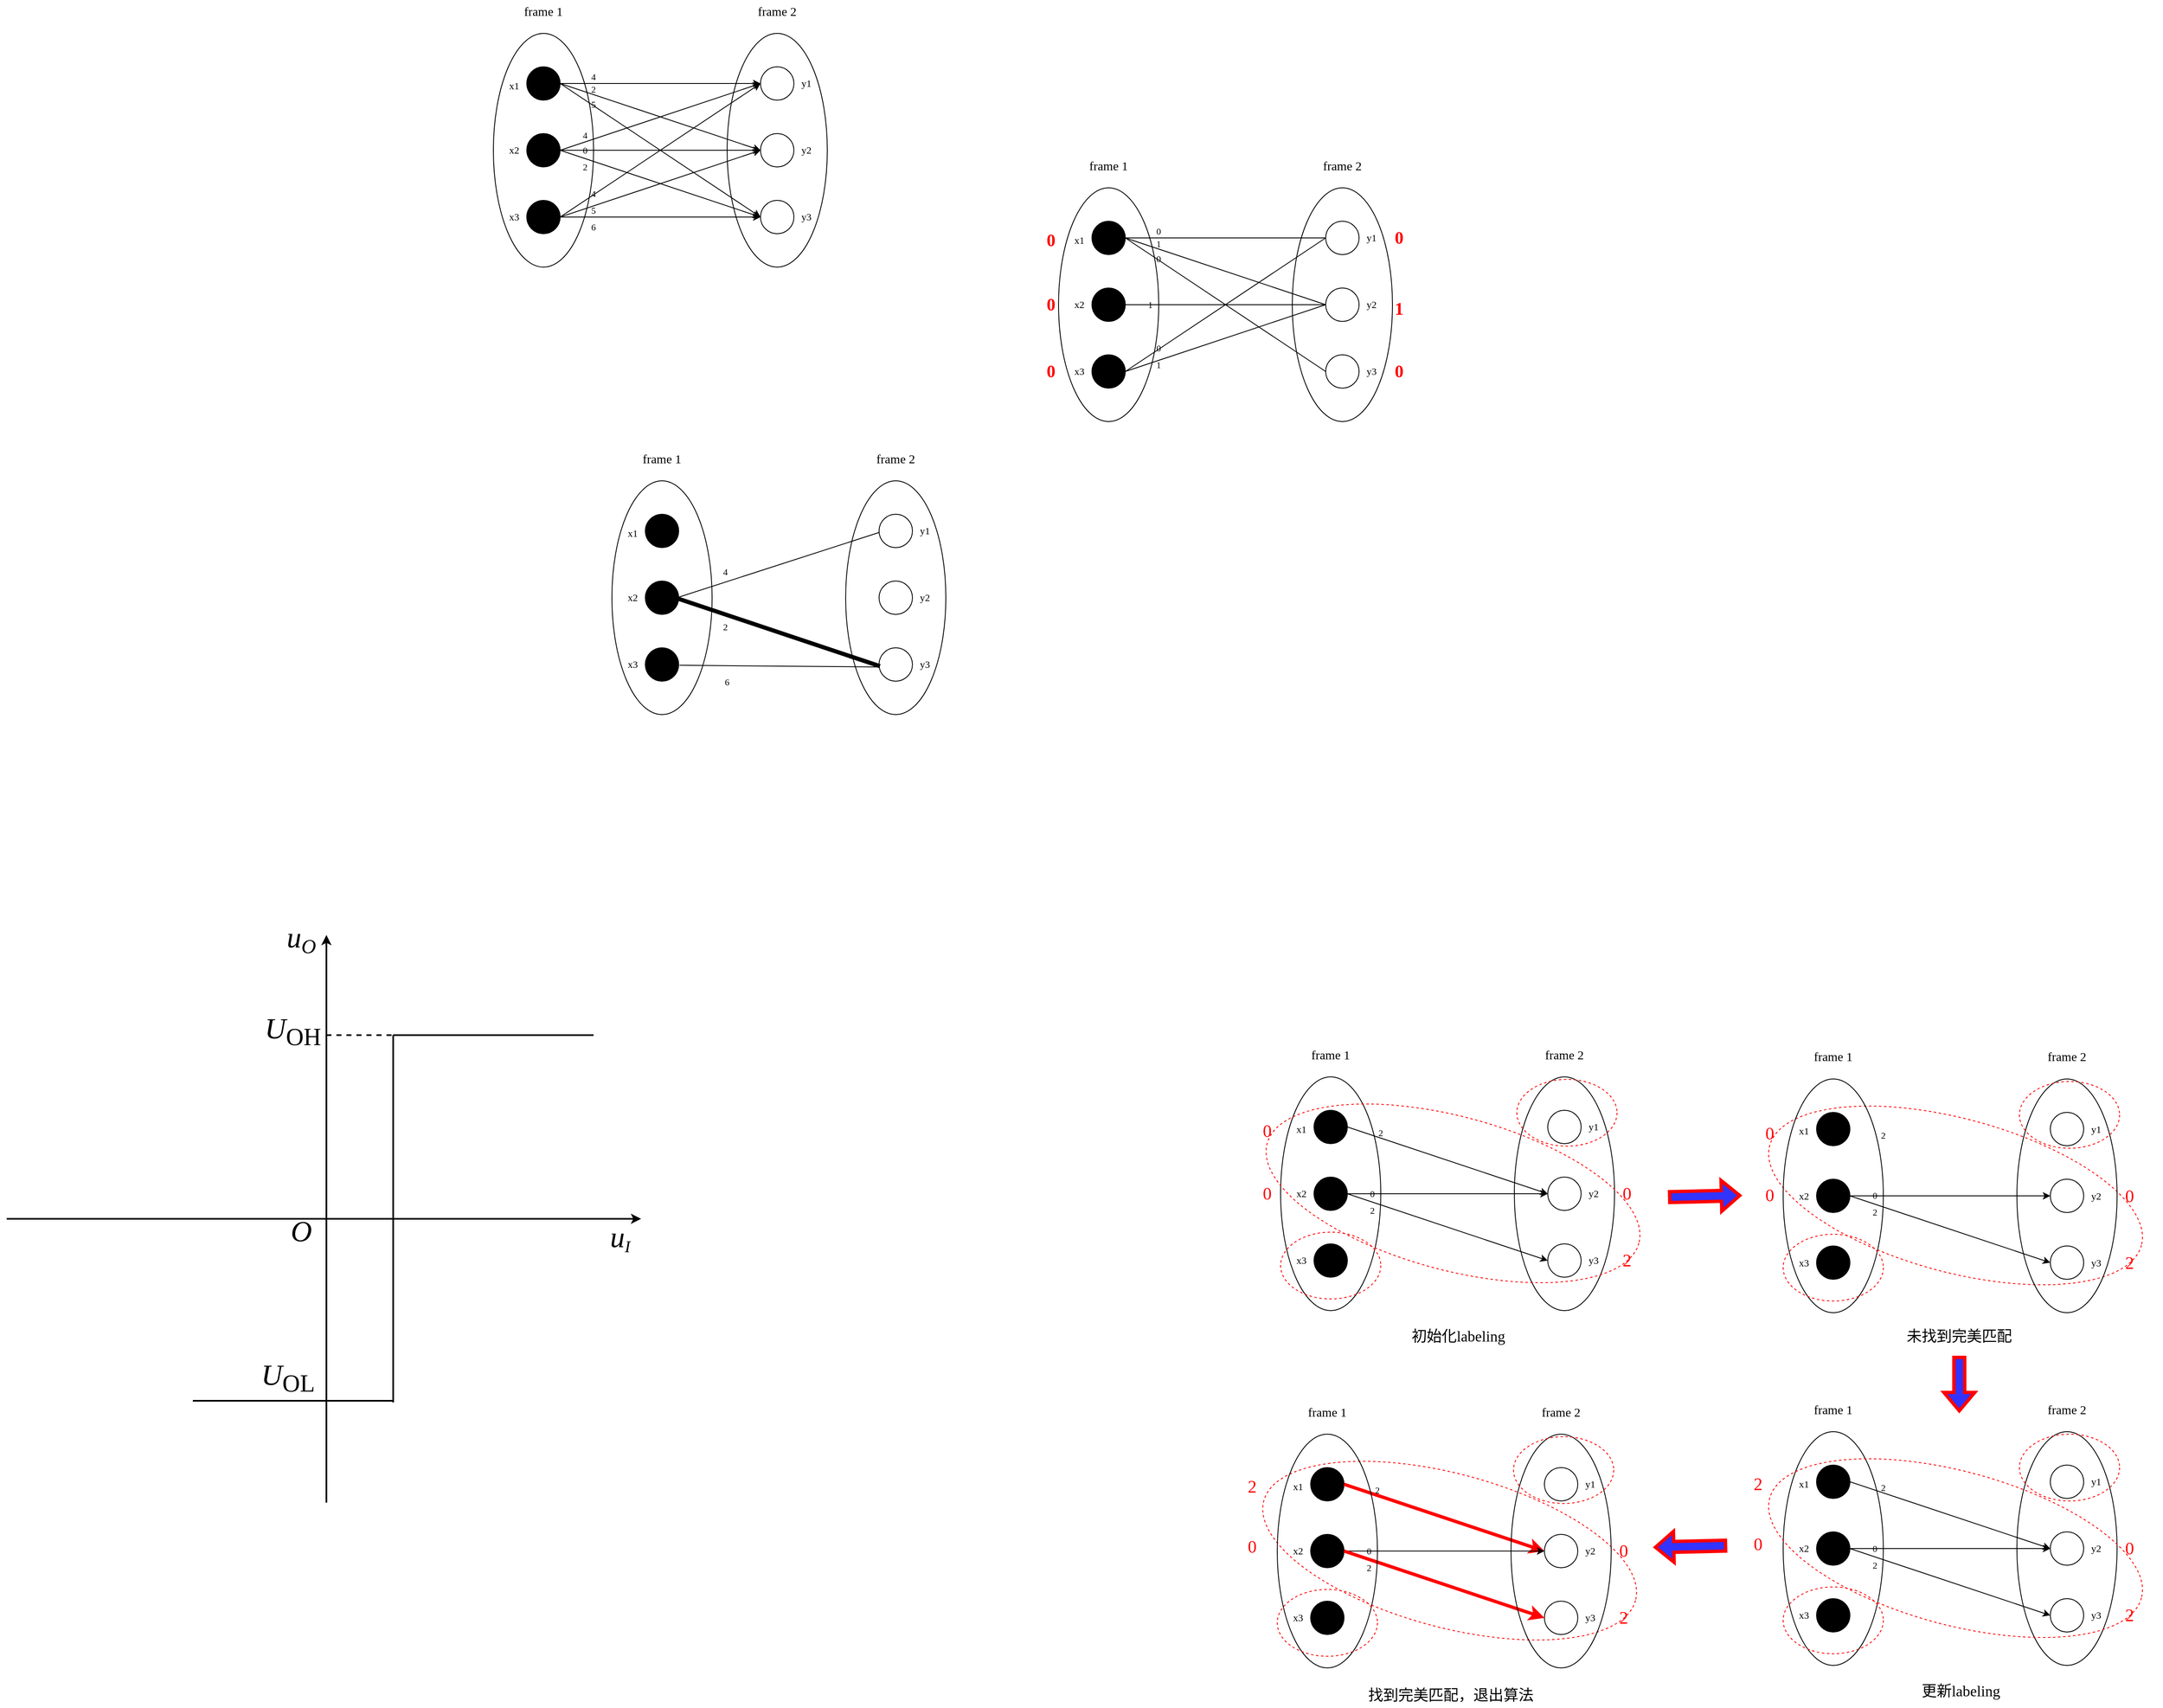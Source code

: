 <mxfile version="17.1.3" type="github">
  <diagram id="iJCV0v0PYisE7hr-OhOX" name="Page-1">
    <mxGraphModel dx="2080" dy="822" grid="0" gridSize="10" guides="1" tooltips="1" connect="1" arrows="1" fold="1" page="0" pageScale="1" pageWidth="827" pageHeight="1169" math="0" shadow="0">
      <root>
        <mxCell id="0" />
        <mxCell id="1" parent="0" />
        <mxCell id="kN6tLRm5acW-3HaWJ-zb-263" value="" style="ellipse;whiteSpace=wrap;html=1;shadow=0;dashed=1;fontFamily=Times New Roman;fontSize=21;fontColor=#FF0000;strokeColor=#FF0000;fillColor=none;rotation=15;" vertex="1" parent="1">
          <mxGeometry x="1074.997" y="1805.5" width="461" height="184" as="geometry" />
        </mxCell>
        <mxCell id="kN6tLRm5acW-3HaWJ-zb-202" value="" style="ellipse;whiteSpace=wrap;html=1;shadow=0;dashed=1;fontFamily=Times New Roman;fontSize=21;fontColor=#FF0000;strokeColor=#FF0000;fillColor=none;rotation=15;" vertex="1" parent="1">
          <mxGeometry x="1681" y="1380" width="461" height="184" as="geometry" />
        </mxCell>
        <mxCell id="kN6tLRm5acW-3HaWJ-zb-103" value="" style="ellipse;whiteSpace=wrap;html=1;shadow=0;fillColor=none;" vertex="1" parent="1">
          <mxGeometry x="1117" y="265" width="120" height="280" as="geometry" />
        </mxCell>
        <mxCell id="kN6tLRm5acW-3HaWJ-zb-102" value="" style="ellipse;whiteSpace=wrap;html=1;shadow=0;fillColor=none;" vertex="1" parent="1">
          <mxGeometry x="837" y="265" width="120" height="280" as="geometry" />
        </mxCell>
        <mxCell id="kN6tLRm5acW-3HaWJ-zb-11" style="edgeStyle=orthogonalEdgeStyle;rounded=0;orthogonalLoop=1;jettySize=auto;html=1;exitX=1;exitY=0.5;exitDx=0;exitDy=0;entryX=0;entryY=0.5;entryDx=0;entryDy=0;" edge="1" parent="1" source="kN6tLRm5acW-3HaWJ-zb-1" target="kN6tLRm5acW-3HaWJ-zb-6">
          <mxGeometry relative="1" as="geometry" />
        </mxCell>
        <mxCell id="kN6tLRm5acW-3HaWJ-zb-1" value="" style="ellipse;whiteSpace=wrap;html=1;aspect=fixed;shadow=0;fillColor=#000000;" vertex="1" parent="1">
          <mxGeometry x="200" y="120" width="40" height="40" as="geometry" />
        </mxCell>
        <mxCell id="kN6tLRm5acW-3HaWJ-zb-2" value="" style="ellipse;whiteSpace=wrap;html=1;aspect=fixed;fillColor=#000000;" vertex="1" parent="1">
          <mxGeometry x="200" y="200" width="40" height="40" as="geometry" />
        </mxCell>
        <mxCell id="kN6tLRm5acW-3HaWJ-zb-3" value="" style="ellipse;whiteSpace=wrap;html=1;aspect=fixed;fillColor=#000000;" vertex="1" parent="1">
          <mxGeometry x="200" y="280" width="40" height="40" as="geometry" />
        </mxCell>
        <mxCell id="kN6tLRm5acW-3HaWJ-zb-6" value="" style="ellipse;whiteSpace=wrap;html=1;aspect=fixed;" vertex="1" parent="1">
          <mxGeometry x="480" y="120" width="40" height="40" as="geometry" />
        </mxCell>
        <mxCell id="kN6tLRm5acW-3HaWJ-zb-7" value="" style="ellipse;whiteSpace=wrap;html=1;aspect=fixed;" vertex="1" parent="1">
          <mxGeometry x="480" y="200" width="40" height="40" as="geometry" />
        </mxCell>
        <mxCell id="kN6tLRm5acW-3HaWJ-zb-8" value="" style="ellipse;whiteSpace=wrap;html=1;aspect=fixed;" vertex="1" parent="1">
          <mxGeometry x="480" y="280" width="40" height="40" as="geometry" />
        </mxCell>
        <mxCell id="kN6tLRm5acW-3HaWJ-zb-13" value="" style="endArrow=classic;html=1;rounded=0;exitX=1;exitY=0.5;exitDx=0;exitDy=0;entryX=0;entryY=0.5;entryDx=0;entryDy=0;" edge="1" parent="1" source="kN6tLRm5acW-3HaWJ-zb-1" target="kN6tLRm5acW-3HaWJ-zb-7">
          <mxGeometry width="50" height="50" relative="1" as="geometry">
            <mxPoint x="370" y="360" as="sourcePoint" />
            <mxPoint x="420" y="310" as="targetPoint" />
          </mxGeometry>
        </mxCell>
        <mxCell id="kN6tLRm5acW-3HaWJ-zb-14" value="" style="endArrow=classic;html=1;rounded=0;exitX=1;exitY=0.5;exitDx=0;exitDy=0;entryX=0;entryY=0.5;entryDx=0;entryDy=0;" edge="1" parent="1" source="kN6tLRm5acW-3HaWJ-zb-1" target="kN6tLRm5acW-3HaWJ-zb-8">
          <mxGeometry width="50" height="50" relative="1" as="geometry">
            <mxPoint x="370" y="360" as="sourcePoint" />
            <mxPoint x="420" y="310" as="targetPoint" />
          </mxGeometry>
        </mxCell>
        <mxCell id="kN6tLRm5acW-3HaWJ-zb-17" value="" style="endArrow=classic;html=1;rounded=0;exitX=1;exitY=0.5;exitDx=0;exitDy=0;entryX=0;entryY=0.5;entryDx=0;entryDy=0;" edge="1" parent="1" source="kN6tLRm5acW-3HaWJ-zb-2" target="kN6tLRm5acW-3HaWJ-zb-6">
          <mxGeometry width="50" height="50" relative="1" as="geometry">
            <mxPoint x="370" y="360" as="sourcePoint" />
            <mxPoint x="420" y="310" as="targetPoint" />
          </mxGeometry>
        </mxCell>
        <mxCell id="kN6tLRm5acW-3HaWJ-zb-18" value="" style="endArrow=classic;html=1;rounded=0;exitX=1;exitY=0.5;exitDx=0;exitDy=0;entryX=0;entryY=0.5;entryDx=0;entryDy=0;" edge="1" parent="1" source="kN6tLRm5acW-3HaWJ-zb-2" target="kN6tLRm5acW-3HaWJ-zb-7">
          <mxGeometry width="50" height="50" relative="1" as="geometry">
            <mxPoint x="370" y="360" as="sourcePoint" />
            <mxPoint x="420" y="310" as="targetPoint" />
          </mxGeometry>
        </mxCell>
        <mxCell id="kN6tLRm5acW-3HaWJ-zb-19" value="" style="endArrow=classic;html=1;rounded=0;exitX=1;exitY=0.5;exitDx=0;exitDy=0;entryX=0;entryY=0.5;entryDx=0;entryDy=0;" edge="1" parent="1" source="kN6tLRm5acW-3HaWJ-zb-2" target="kN6tLRm5acW-3HaWJ-zb-8">
          <mxGeometry width="50" height="50" relative="1" as="geometry">
            <mxPoint x="370" y="360" as="sourcePoint" />
            <mxPoint x="420" y="310" as="targetPoint" />
          </mxGeometry>
        </mxCell>
        <mxCell id="kN6tLRm5acW-3HaWJ-zb-20" value="" style="endArrow=classic;html=1;rounded=0;exitX=1;exitY=0.5;exitDx=0;exitDy=0;entryX=0;entryY=0.5;entryDx=0;entryDy=0;" edge="1" parent="1" source="kN6tLRm5acW-3HaWJ-zb-3" target="kN6tLRm5acW-3HaWJ-zb-6">
          <mxGeometry width="50" height="50" relative="1" as="geometry">
            <mxPoint x="370" y="360" as="sourcePoint" />
            <mxPoint x="420" y="310" as="targetPoint" />
          </mxGeometry>
        </mxCell>
        <mxCell id="kN6tLRm5acW-3HaWJ-zb-21" value="" style="endArrow=classic;html=1;rounded=0;exitX=1;exitY=0.5;exitDx=0;exitDy=0;entryX=0;entryY=0.5;entryDx=0;entryDy=0;" edge="1" parent="1" source="kN6tLRm5acW-3HaWJ-zb-3" target="kN6tLRm5acW-3HaWJ-zb-7">
          <mxGeometry width="50" height="50" relative="1" as="geometry">
            <mxPoint x="370" y="360" as="sourcePoint" />
            <mxPoint x="420" y="310" as="targetPoint" />
          </mxGeometry>
        </mxCell>
        <mxCell id="kN6tLRm5acW-3HaWJ-zb-22" value="" style="endArrow=classic;html=1;rounded=0;" edge="1" parent="1">
          <mxGeometry width="50" height="50" relative="1" as="geometry">
            <mxPoint x="240" y="300" as="sourcePoint" />
            <mxPoint x="480" y="300" as="targetPoint" />
          </mxGeometry>
        </mxCell>
        <mxCell id="kN6tLRm5acW-3HaWJ-zb-23" value="" style="ellipse;whiteSpace=wrap;html=1;shadow=0;fillColor=none;" vertex="1" parent="1">
          <mxGeometry x="160" y="80" width="120" height="280" as="geometry" />
        </mxCell>
        <mxCell id="kN6tLRm5acW-3HaWJ-zb-24" value="" style="ellipse;whiteSpace=wrap;html=1;shadow=0;fillColor=none;" vertex="1" parent="1">
          <mxGeometry x="440" y="80" width="120" height="280" as="geometry" />
        </mxCell>
        <mxCell id="kN6tLRm5acW-3HaWJ-zb-25" value="&lt;font face=&quot;Times New Roman&quot;&gt;x1&lt;/font&gt;" style="text;html=1;strokeColor=none;fillColor=none;align=center;verticalAlign=middle;whiteSpace=wrap;rounded=0;shadow=0;" vertex="1" parent="1">
          <mxGeometry x="160" y="130" width="50" height="25" as="geometry" />
        </mxCell>
        <mxCell id="kN6tLRm5acW-3HaWJ-zb-26" value="&lt;font face=&quot;Times New Roman&quot;&gt;x2&lt;/font&gt;" style="text;html=1;strokeColor=none;fillColor=none;align=center;verticalAlign=middle;whiteSpace=wrap;rounded=0;shadow=0;" vertex="1" parent="1">
          <mxGeometry x="160" y="207.5" width="50" height="25" as="geometry" />
        </mxCell>
        <mxCell id="kN6tLRm5acW-3HaWJ-zb-27" value="&lt;font face=&quot;Times New Roman&quot;&gt;x3&lt;/font&gt;" style="text;html=1;strokeColor=none;fillColor=none;align=center;verticalAlign=middle;whiteSpace=wrap;rounded=0;shadow=0;" vertex="1" parent="1">
          <mxGeometry x="160" y="287.5" width="50" height="25" as="geometry" />
        </mxCell>
        <mxCell id="kN6tLRm5acW-3HaWJ-zb-28" value="&lt;font face=&quot;Times New Roman&quot;&gt;y1&lt;/font&gt;" style="text;html=1;strokeColor=none;fillColor=none;align=center;verticalAlign=middle;whiteSpace=wrap;rounded=0;shadow=0;" vertex="1" parent="1">
          <mxGeometry x="510" y="127.5" width="50" height="25" as="geometry" />
        </mxCell>
        <mxCell id="kN6tLRm5acW-3HaWJ-zb-29" value="&lt;font face=&quot;Times New Roman&quot;&gt;y2&lt;/font&gt;" style="text;html=1;strokeColor=none;fillColor=none;align=center;verticalAlign=middle;whiteSpace=wrap;rounded=0;shadow=0;" vertex="1" parent="1">
          <mxGeometry x="510" y="207.5" width="50" height="25" as="geometry" />
        </mxCell>
        <mxCell id="kN6tLRm5acW-3HaWJ-zb-30" value="&lt;font face=&quot;Times New Roman&quot;&gt;y3&lt;/font&gt;" style="text;html=1;strokeColor=none;fillColor=none;align=center;verticalAlign=middle;whiteSpace=wrap;rounded=0;shadow=0;" vertex="1" parent="1">
          <mxGeometry x="510" y="287.5" width="50" height="25" as="geometry" />
        </mxCell>
        <mxCell id="kN6tLRm5acW-3HaWJ-zb-31" value="&lt;font face=&quot;Times New Roman&quot; style=&quot;font-size: 15px&quot;&gt;frame 1&lt;/font&gt;" style="text;html=1;strokeColor=none;fillColor=none;align=center;verticalAlign=middle;whiteSpace=wrap;rounded=0;shadow=0;" vertex="1" parent="1">
          <mxGeometry x="195" y="40" width="50" height="25" as="geometry" />
        </mxCell>
        <mxCell id="kN6tLRm5acW-3HaWJ-zb-33" value="&lt;font face=&quot;Times New Roman&quot; style=&quot;font-size: 15px&quot;&gt;frame 2&lt;/font&gt;" style="text;html=1;strokeColor=none;fillColor=none;align=center;verticalAlign=middle;whiteSpace=wrap;rounded=0;shadow=0;" vertex="1" parent="1">
          <mxGeometry x="475" y="40" width="50" height="25" as="geometry" />
        </mxCell>
        <mxCell id="kN6tLRm5acW-3HaWJ-zb-34" value="&lt;font style=&quot;font-size: 11px&quot;&gt;4&lt;/font&gt;" style="text;html=1;strokeColor=none;fillColor=none;align=center;verticalAlign=middle;whiteSpace=wrap;rounded=0;shadow=0;fontFamily=Times New Roman;fontSize=15;" vertex="1" parent="1">
          <mxGeometry x="270" y="120" width="20" height="20" as="geometry" />
        </mxCell>
        <mxCell id="kN6tLRm5acW-3HaWJ-zb-35" value="&lt;font style=&quot;font-size: 11px&quot;&gt;2&lt;/font&gt;" style="text;html=1;strokeColor=none;fillColor=none;align=center;verticalAlign=middle;whiteSpace=wrap;rounded=0;shadow=0;fontFamily=Times New Roman;fontSize=15;" vertex="1" parent="1">
          <mxGeometry x="270" y="135" width="20" height="20" as="geometry" />
        </mxCell>
        <mxCell id="kN6tLRm5acW-3HaWJ-zb-36" value="&lt;font style=&quot;font-size: 11px&quot;&gt;5&lt;/font&gt;" style="text;html=1;strokeColor=none;fillColor=none;align=center;verticalAlign=middle;whiteSpace=wrap;rounded=0;shadow=0;fontFamily=Times New Roman;fontSize=15;" vertex="1" parent="1">
          <mxGeometry x="270" y="152.5" width="20" height="20" as="geometry" />
        </mxCell>
        <mxCell id="kN6tLRm5acW-3HaWJ-zb-37" value="&lt;font style=&quot;font-size: 11px&quot;&gt;4&lt;/font&gt;" style="text;html=1;strokeColor=none;fillColor=none;align=center;verticalAlign=middle;whiteSpace=wrap;rounded=0;shadow=0;fontFamily=Times New Roman;fontSize=15;" vertex="1" parent="1">
          <mxGeometry x="260" y="190" width="20" height="20" as="geometry" />
        </mxCell>
        <mxCell id="kN6tLRm5acW-3HaWJ-zb-38" value="&lt;font style=&quot;font-size: 11px&quot;&gt;0&lt;/font&gt;" style="text;html=1;strokeColor=none;fillColor=none;align=center;verticalAlign=middle;whiteSpace=wrap;rounded=0;shadow=0;fontFamily=Times New Roman;fontSize=15;" vertex="1" parent="1">
          <mxGeometry x="260" y="207.5" width="20" height="20" as="geometry" />
        </mxCell>
        <mxCell id="kN6tLRm5acW-3HaWJ-zb-39" value="&lt;font style=&quot;font-size: 11px&quot;&gt;2&lt;/font&gt;" style="text;html=1;strokeColor=none;fillColor=none;align=center;verticalAlign=middle;whiteSpace=wrap;rounded=0;shadow=0;fontFamily=Times New Roman;fontSize=15;" vertex="1" parent="1">
          <mxGeometry x="260" y="227.5" width="20" height="20" as="geometry" />
        </mxCell>
        <mxCell id="kN6tLRm5acW-3HaWJ-zb-40" value="&lt;font style=&quot;font-size: 11px&quot;&gt;4&lt;/font&gt;" style="text;html=1;strokeColor=none;fillColor=none;align=center;verticalAlign=middle;whiteSpace=wrap;rounded=0;shadow=0;fontFamily=Times New Roman;fontSize=15;" vertex="1" parent="1">
          <mxGeometry x="270" y="260" width="20" height="20" as="geometry" />
        </mxCell>
        <mxCell id="kN6tLRm5acW-3HaWJ-zb-41" value="&lt;font style=&quot;font-size: 11px&quot;&gt;5&lt;/font&gt;" style="text;html=1;strokeColor=none;fillColor=none;align=center;verticalAlign=middle;whiteSpace=wrap;rounded=0;shadow=0;fontFamily=Times New Roman;fontSize=15;" vertex="1" parent="1">
          <mxGeometry x="270" y="280" width="20" height="20" as="geometry" />
        </mxCell>
        <mxCell id="kN6tLRm5acW-3HaWJ-zb-44" value="&lt;font style=&quot;font-size: 11px&quot;&gt;6&lt;/font&gt;" style="text;html=1;strokeColor=none;fillColor=none;align=center;verticalAlign=middle;whiteSpace=wrap;rounded=0;shadow=0;fontFamily=Times New Roman;fontSize=15;" vertex="1" parent="1">
          <mxGeometry x="270" y="300" width="20" height="20" as="geometry" />
        </mxCell>
        <mxCell id="kN6tLRm5acW-3HaWJ-zb-47" value="" style="ellipse;whiteSpace=wrap;html=1;aspect=fixed;shadow=0;fillColor=#000000;" vertex="1" parent="1">
          <mxGeometry x="342" y="656" width="40" height="40" as="geometry" />
        </mxCell>
        <mxCell id="kN6tLRm5acW-3HaWJ-zb-48" value="" style="ellipse;whiteSpace=wrap;html=1;aspect=fixed;fillColor=#000000;" vertex="1" parent="1">
          <mxGeometry x="342" y="736" width="40" height="40" as="geometry" />
        </mxCell>
        <mxCell id="kN6tLRm5acW-3HaWJ-zb-49" value="" style="ellipse;whiteSpace=wrap;html=1;aspect=fixed;fillColor=#000000;" vertex="1" parent="1">
          <mxGeometry x="342" y="816" width="40" height="40" as="geometry" />
        </mxCell>
        <mxCell id="kN6tLRm5acW-3HaWJ-zb-50" value="" style="ellipse;whiteSpace=wrap;html=1;aspect=fixed;" vertex="1" parent="1">
          <mxGeometry x="622" y="656" width="40" height="40" as="geometry" />
        </mxCell>
        <mxCell id="kN6tLRm5acW-3HaWJ-zb-51" value="" style="ellipse;whiteSpace=wrap;html=1;aspect=fixed;" vertex="1" parent="1">
          <mxGeometry x="622" y="736" width="40" height="40" as="geometry" />
        </mxCell>
        <mxCell id="kN6tLRm5acW-3HaWJ-zb-52" value="" style="ellipse;whiteSpace=wrap;html=1;aspect=fixed;" vertex="1" parent="1">
          <mxGeometry x="622" y="816" width="40" height="40" as="geometry" />
        </mxCell>
        <mxCell id="kN6tLRm5acW-3HaWJ-zb-61" value="" style="ellipse;whiteSpace=wrap;html=1;shadow=0;fillColor=none;" vertex="1" parent="1">
          <mxGeometry x="302" y="616" width="120" height="280" as="geometry" />
        </mxCell>
        <mxCell id="kN6tLRm5acW-3HaWJ-zb-62" value="" style="ellipse;whiteSpace=wrap;html=1;shadow=0;fillColor=none;" vertex="1" parent="1">
          <mxGeometry x="582" y="616" width="120" height="280" as="geometry" />
        </mxCell>
        <mxCell id="kN6tLRm5acW-3HaWJ-zb-63" value="&lt;font face=&quot;Times New Roman&quot;&gt;x1&lt;/font&gt;" style="text;html=1;strokeColor=none;fillColor=none;align=center;verticalAlign=middle;whiteSpace=wrap;rounded=0;shadow=0;" vertex="1" parent="1">
          <mxGeometry x="302" y="666" width="50" height="25" as="geometry" />
        </mxCell>
        <mxCell id="kN6tLRm5acW-3HaWJ-zb-64" value="&lt;font face=&quot;Times New Roman&quot;&gt;x2&lt;/font&gt;" style="text;html=1;strokeColor=none;fillColor=none;align=center;verticalAlign=middle;whiteSpace=wrap;rounded=0;shadow=0;" vertex="1" parent="1">
          <mxGeometry x="302" y="743.5" width="50" height="25" as="geometry" />
        </mxCell>
        <mxCell id="kN6tLRm5acW-3HaWJ-zb-65" value="&lt;font face=&quot;Times New Roman&quot;&gt;x3&lt;/font&gt;" style="text;html=1;strokeColor=none;fillColor=none;align=center;verticalAlign=middle;whiteSpace=wrap;rounded=0;shadow=0;" vertex="1" parent="1">
          <mxGeometry x="302" y="823.5" width="50" height="25" as="geometry" />
        </mxCell>
        <mxCell id="kN6tLRm5acW-3HaWJ-zb-66" value="&lt;font face=&quot;Times New Roman&quot;&gt;y1&lt;/font&gt;" style="text;html=1;strokeColor=none;fillColor=none;align=center;verticalAlign=middle;whiteSpace=wrap;rounded=0;shadow=0;" vertex="1" parent="1">
          <mxGeometry x="652" y="663.5" width="50" height="25" as="geometry" />
        </mxCell>
        <mxCell id="kN6tLRm5acW-3HaWJ-zb-67" value="&lt;font face=&quot;Times New Roman&quot;&gt;y2&lt;/font&gt;" style="text;html=1;strokeColor=none;fillColor=none;align=center;verticalAlign=middle;whiteSpace=wrap;rounded=0;shadow=0;" vertex="1" parent="1">
          <mxGeometry x="652" y="743.5" width="50" height="25" as="geometry" />
        </mxCell>
        <mxCell id="kN6tLRm5acW-3HaWJ-zb-68" value="&lt;font face=&quot;Times New Roman&quot;&gt;y3&lt;/font&gt;" style="text;html=1;strokeColor=none;fillColor=none;align=center;verticalAlign=middle;whiteSpace=wrap;rounded=0;shadow=0;" vertex="1" parent="1">
          <mxGeometry x="652" y="823.5" width="50" height="25" as="geometry" />
        </mxCell>
        <mxCell id="kN6tLRm5acW-3HaWJ-zb-69" value="&lt;font face=&quot;Times New Roman&quot; style=&quot;font-size: 15px&quot;&gt;frame 1&lt;/font&gt;" style="text;html=1;strokeColor=none;fillColor=none;align=center;verticalAlign=middle;whiteSpace=wrap;rounded=0;shadow=0;" vertex="1" parent="1">
          <mxGeometry x="337" y="576" width="50" height="25" as="geometry" />
        </mxCell>
        <mxCell id="kN6tLRm5acW-3HaWJ-zb-70" value="&lt;font face=&quot;Times New Roman&quot; style=&quot;font-size: 15px&quot;&gt;frame 2&lt;/font&gt;" style="text;html=1;strokeColor=none;fillColor=none;align=center;verticalAlign=middle;whiteSpace=wrap;rounded=0;shadow=0;" vertex="1" parent="1">
          <mxGeometry x="617" y="576" width="50" height="25" as="geometry" />
        </mxCell>
        <mxCell id="kN6tLRm5acW-3HaWJ-zb-80" value="" style="endArrow=none;html=1;rounded=0;fontFamily=Times New Roman;fontSize=11;entryX=0.333;entryY=0.221;entryDx=0;entryDy=0;entryPerimeter=0;strokeWidth=1;" edge="1" parent="1" target="kN6tLRm5acW-3HaWJ-zb-62">
          <mxGeometry width="50" height="50" relative="1" as="geometry">
            <mxPoint x="380" y="756" as="sourcePoint" />
            <mxPoint x="522" y="720" as="targetPoint" />
          </mxGeometry>
        </mxCell>
        <mxCell id="kN6tLRm5acW-3HaWJ-zb-81" value="" style="endArrow=none;html=1;rounded=0;fontFamily=Times New Roman;fontSize=11;entryX=0.342;entryY=0.793;entryDx=0;entryDy=0;entryPerimeter=0;strokeWidth=5;" edge="1" parent="1" target="kN6tLRm5acW-3HaWJ-zb-62">
          <mxGeometry width="50" height="50" relative="1" as="geometry">
            <mxPoint x="381" y="757" as="sourcePoint" />
            <mxPoint x="522" y="720" as="targetPoint" />
          </mxGeometry>
        </mxCell>
        <mxCell id="kN6tLRm5acW-3HaWJ-zb-82" value="" style="endArrow=none;html=1;rounded=0;fontFamily=Times New Roman;fontSize=11;exitX=0.675;exitY=0.789;exitDx=0;exitDy=0;exitPerimeter=0;strokeWidth=1;" edge="1" parent="1" source="kN6tLRm5acW-3HaWJ-zb-61">
          <mxGeometry width="50" height="50" relative="1" as="geometry">
            <mxPoint x="472" y="770" as="sourcePoint" />
            <mxPoint x="623" y="839" as="targetPoint" />
          </mxGeometry>
        </mxCell>
        <mxCell id="kN6tLRm5acW-3HaWJ-zb-84" value="&lt;font style=&quot;font-size: 11px&quot;&gt;4&lt;/font&gt;" style="text;html=1;strokeColor=none;fillColor=none;align=center;verticalAlign=middle;whiteSpace=wrap;rounded=0;shadow=0;fontFamily=Times New Roman;fontSize=15;" vertex="1" parent="1">
          <mxGeometry x="428" y="713" width="20" height="20" as="geometry" />
        </mxCell>
        <mxCell id="kN6tLRm5acW-3HaWJ-zb-85" value="&lt;font style=&quot;font-size: 11px&quot;&gt;2&lt;/font&gt;" style="text;html=1;strokeColor=none;fillColor=none;align=center;verticalAlign=middle;whiteSpace=wrap;rounded=0;shadow=0;fontFamily=Times New Roman;fontSize=15;" vertex="1" parent="1">
          <mxGeometry x="428" y="779" width="20" height="20" as="geometry" />
        </mxCell>
        <mxCell id="kN6tLRm5acW-3HaWJ-zb-86" value="&lt;font style=&quot;font-size: 11px&quot;&gt;6&lt;/font&gt;" style="text;html=1;strokeColor=none;fillColor=none;align=center;verticalAlign=middle;whiteSpace=wrap;rounded=0;shadow=0;fontFamily=Times New Roman;fontSize=15;" vertex="1" parent="1">
          <mxGeometry x="430" y="845" width="20" height="20" as="geometry" />
        </mxCell>
        <mxCell id="kN6tLRm5acW-3HaWJ-zb-88" value="" style="ellipse;whiteSpace=wrap;html=1;aspect=fixed;shadow=0;fillColor=#000000;" vertex="1" parent="1">
          <mxGeometry x="877" y="305" width="40" height="40" as="geometry" />
        </mxCell>
        <mxCell id="kN6tLRm5acW-3HaWJ-zb-89" value="" style="ellipse;whiteSpace=wrap;html=1;aspect=fixed;fillColor=#000000;" vertex="1" parent="1">
          <mxGeometry x="877" y="385" width="40" height="40" as="geometry" />
        </mxCell>
        <mxCell id="kN6tLRm5acW-3HaWJ-zb-90" value="" style="ellipse;whiteSpace=wrap;html=1;aspect=fixed;fillColor=#000000;" vertex="1" parent="1">
          <mxGeometry x="877" y="465" width="40" height="40" as="geometry" />
        </mxCell>
        <mxCell id="kN6tLRm5acW-3HaWJ-zb-91" value="" style="ellipse;whiteSpace=wrap;html=1;aspect=fixed;" vertex="1" parent="1">
          <mxGeometry x="1157" y="305" width="40" height="40" as="geometry" />
        </mxCell>
        <mxCell id="kN6tLRm5acW-3HaWJ-zb-92" value="" style="ellipse;whiteSpace=wrap;html=1;aspect=fixed;" vertex="1" parent="1">
          <mxGeometry x="1157" y="385" width="40" height="40" as="geometry" />
        </mxCell>
        <mxCell id="kN6tLRm5acW-3HaWJ-zb-93" value="" style="ellipse;whiteSpace=wrap;html=1;aspect=fixed;" vertex="1" parent="1">
          <mxGeometry x="1157" y="465" width="40" height="40" as="geometry" />
        </mxCell>
        <mxCell id="kN6tLRm5acW-3HaWJ-zb-104" value="&lt;font face=&quot;Times New Roman&quot;&gt;x1&lt;/font&gt;" style="text;html=1;strokeColor=none;fillColor=none;align=center;verticalAlign=middle;whiteSpace=wrap;rounded=0;shadow=0;" vertex="1" parent="1">
          <mxGeometry x="837" y="315" width="50" height="25" as="geometry" />
        </mxCell>
        <mxCell id="kN6tLRm5acW-3HaWJ-zb-105" value="&lt;font face=&quot;Times New Roman&quot;&gt;x2&lt;/font&gt;" style="text;html=1;strokeColor=none;fillColor=none;align=center;verticalAlign=middle;whiteSpace=wrap;rounded=0;shadow=0;" vertex="1" parent="1">
          <mxGeometry x="837" y="392.5" width="50" height="25" as="geometry" />
        </mxCell>
        <mxCell id="kN6tLRm5acW-3HaWJ-zb-106" value="&lt;font face=&quot;Times New Roman&quot;&gt;x3&lt;/font&gt;" style="text;html=1;strokeColor=none;fillColor=none;align=center;verticalAlign=middle;whiteSpace=wrap;rounded=0;shadow=0;" vertex="1" parent="1">
          <mxGeometry x="837" y="472.5" width="50" height="25" as="geometry" />
        </mxCell>
        <mxCell id="kN6tLRm5acW-3HaWJ-zb-107" value="&lt;font face=&quot;Times New Roman&quot;&gt;y1&lt;/font&gt;" style="text;html=1;strokeColor=none;fillColor=none;align=center;verticalAlign=middle;whiteSpace=wrap;rounded=0;shadow=0;" vertex="1" parent="1">
          <mxGeometry x="1187" y="312.5" width="50" height="25" as="geometry" />
        </mxCell>
        <mxCell id="kN6tLRm5acW-3HaWJ-zb-108" value="&lt;font face=&quot;Times New Roman&quot;&gt;y2&lt;/font&gt;" style="text;html=1;strokeColor=none;fillColor=none;align=center;verticalAlign=middle;whiteSpace=wrap;rounded=0;shadow=0;" vertex="1" parent="1">
          <mxGeometry x="1187" y="392.5" width="50" height="25" as="geometry" />
        </mxCell>
        <mxCell id="kN6tLRm5acW-3HaWJ-zb-109" value="&lt;font face=&quot;Times New Roman&quot;&gt;y3&lt;/font&gt;" style="text;html=1;strokeColor=none;fillColor=none;align=center;verticalAlign=middle;whiteSpace=wrap;rounded=0;shadow=0;" vertex="1" parent="1">
          <mxGeometry x="1187" y="472.5" width="50" height="25" as="geometry" />
        </mxCell>
        <mxCell id="kN6tLRm5acW-3HaWJ-zb-110" value="&lt;font face=&quot;Times New Roman&quot; style=&quot;font-size: 15px&quot;&gt;frame 1&lt;/font&gt;" style="text;html=1;strokeColor=none;fillColor=none;align=center;verticalAlign=middle;whiteSpace=wrap;rounded=0;shadow=0;" vertex="1" parent="1">
          <mxGeometry x="872" y="225" width="50" height="25" as="geometry" />
        </mxCell>
        <mxCell id="kN6tLRm5acW-3HaWJ-zb-111" value="&lt;font face=&quot;Times New Roman&quot; style=&quot;font-size: 15px&quot;&gt;frame 2&lt;/font&gt;" style="text;html=1;strokeColor=none;fillColor=none;align=center;verticalAlign=middle;whiteSpace=wrap;rounded=0;shadow=0;" vertex="1" parent="1">
          <mxGeometry x="1152" y="225" width="50" height="25" as="geometry" />
        </mxCell>
        <mxCell id="kN6tLRm5acW-3HaWJ-zb-112" value="&lt;font style=&quot;font-size: 11px&quot;&gt;0&lt;/font&gt;" style="text;html=1;strokeColor=none;fillColor=none;align=center;verticalAlign=middle;whiteSpace=wrap;rounded=0;shadow=0;fontFamily=Times New Roman;fontSize=15;" vertex="1" parent="1">
          <mxGeometry x="947" y="305" width="20" height="20" as="geometry" />
        </mxCell>
        <mxCell id="kN6tLRm5acW-3HaWJ-zb-113" value="&lt;font style=&quot;font-size: 11px&quot;&gt;1&lt;/font&gt;" style="text;html=1;strokeColor=none;fillColor=none;align=center;verticalAlign=middle;whiteSpace=wrap;rounded=0;shadow=0;fontFamily=Times New Roman;fontSize=15;" vertex="1" parent="1">
          <mxGeometry x="947" y="320" width="20" height="20" as="geometry" />
        </mxCell>
        <mxCell id="kN6tLRm5acW-3HaWJ-zb-114" value="&lt;font style=&quot;font-size: 11px&quot;&gt;0&lt;/font&gt;" style="text;html=1;strokeColor=none;fillColor=none;align=center;verticalAlign=middle;whiteSpace=wrap;rounded=0;shadow=0;fontFamily=Times New Roman;fontSize=15;" vertex="1" parent="1">
          <mxGeometry x="947" y="337.5" width="20" height="20" as="geometry" />
        </mxCell>
        <mxCell id="kN6tLRm5acW-3HaWJ-zb-116" value="&lt;font style=&quot;font-size: 11px&quot;&gt;1&lt;/font&gt;" style="text;html=1;strokeColor=none;fillColor=none;align=center;verticalAlign=middle;whiteSpace=wrap;rounded=0;shadow=0;fontFamily=Times New Roman;fontSize=15;" vertex="1" parent="1">
          <mxGeometry x="937" y="392.5" width="20" height="20" as="geometry" />
        </mxCell>
        <mxCell id="kN6tLRm5acW-3HaWJ-zb-118" value="&lt;font style=&quot;font-size: 11px&quot;&gt;0&lt;/font&gt;" style="text;html=1;strokeColor=none;fillColor=none;align=center;verticalAlign=middle;whiteSpace=wrap;rounded=0;shadow=0;fontFamily=Times New Roman;fontSize=15;" vertex="1" parent="1">
          <mxGeometry x="947" y="445" width="20" height="20" as="geometry" />
        </mxCell>
        <mxCell id="kN6tLRm5acW-3HaWJ-zb-119" value="&lt;font style=&quot;font-size: 11px&quot;&gt;1&lt;/font&gt;" style="text;html=1;strokeColor=none;fillColor=none;align=center;verticalAlign=middle;whiteSpace=wrap;rounded=0;shadow=0;fontFamily=Times New Roman;fontSize=15;" vertex="1" parent="1">
          <mxGeometry x="947" y="465" width="20" height="20" as="geometry" />
        </mxCell>
        <mxCell id="kN6tLRm5acW-3HaWJ-zb-122" value="" style="endArrow=none;html=1;rounded=0;fontFamily=Times New Roman;fontSize=11;strokeWidth=1;exitX=1;exitY=0.5;exitDx=0;exitDy=0;entryX=0;entryY=0.5;entryDx=0;entryDy=0;" edge="1" parent="1" source="kN6tLRm5acW-3HaWJ-zb-88" target="kN6tLRm5acW-3HaWJ-zb-91">
          <mxGeometry width="50" height="50" relative="1" as="geometry">
            <mxPoint x="1022" y="336.5" as="sourcePoint" />
            <mxPoint x="1053" y="392.5" as="targetPoint" />
          </mxGeometry>
        </mxCell>
        <mxCell id="kN6tLRm5acW-3HaWJ-zb-123" value="" style="endArrow=none;html=1;rounded=0;fontFamily=Times New Roman;fontSize=11;strokeWidth=1;exitX=1;exitY=0.5;exitDx=0;exitDy=0;entryX=0;entryY=0.5;entryDx=0;entryDy=0;" edge="1" parent="1" source="kN6tLRm5acW-3HaWJ-zb-88" target="kN6tLRm5acW-3HaWJ-zb-92">
          <mxGeometry width="50" height="50" relative="1" as="geometry">
            <mxPoint x="1012" y="452" as="sourcePoint" />
            <mxPoint x="1062" y="402" as="targetPoint" />
          </mxGeometry>
        </mxCell>
        <mxCell id="kN6tLRm5acW-3HaWJ-zb-124" value="" style="endArrow=none;html=1;rounded=0;fontFamily=Times New Roman;fontSize=11;strokeWidth=1;exitX=1;exitY=0.5;exitDx=0;exitDy=0;entryX=0;entryY=0.5;entryDx=0;entryDy=0;" edge="1" parent="1" source="kN6tLRm5acW-3HaWJ-zb-88" target="kN6tLRm5acW-3HaWJ-zb-93">
          <mxGeometry width="50" height="50" relative="1" as="geometry">
            <mxPoint x="1012" y="452" as="sourcePoint" />
            <mxPoint x="1062" y="402" as="targetPoint" />
          </mxGeometry>
        </mxCell>
        <mxCell id="kN6tLRm5acW-3HaWJ-zb-125" value="" style="endArrow=none;html=1;rounded=0;fontFamily=Times New Roman;fontSize=11;strokeWidth=1;exitX=1;exitY=0.5;exitDx=0;exitDy=0;entryX=0;entryY=0.5;entryDx=0;entryDy=0;" edge="1" parent="1" source="kN6tLRm5acW-3HaWJ-zb-89" target="kN6tLRm5acW-3HaWJ-zb-92">
          <mxGeometry width="50" height="50" relative="1" as="geometry">
            <mxPoint x="1012" y="452" as="sourcePoint" />
            <mxPoint x="1062" y="402" as="targetPoint" />
          </mxGeometry>
        </mxCell>
        <mxCell id="kN6tLRm5acW-3HaWJ-zb-128" value="" style="endArrow=none;html=1;rounded=0;fontFamily=Times New Roman;fontSize=11;strokeWidth=1;exitX=1;exitY=0.5;exitDx=0;exitDy=0;entryX=0;entryY=0.5;entryDx=0;entryDy=0;" edge="1" parent="1" source="kN6tLRm5acW-3HaWJ-zb-90" target="kN6tLRm5acW-3HaWJ-zb-91">
          <mxGeometry width="50" height="50" relative="1" as="geometry">
            <mxPoint x="1012" y="452" as="sourcePoint" />
            <mxPoint x="1062" y="402" as="targetPoint" />
          </mxGeometry>
        </mxCell>
        <mxCell id="kN6tLRm5acW-3HaWJ-zb-129" value="" style="endArrow=none;html=1;rounded=0;fontFamily=Times New Roman;fontSize=11;strokeWidth=1;exitX=1;exitY=0.5;exitDx=0;exitDy=0;entryX=0;entryY=0.5;entryDx=0;entryDy=0;" edge="1" parent="1" source="kN6tLRm5acW-3HaWJ-zb-90" target="kN6tLRm5acW-3HaWJ-zb-92">
          <mxGeometry width="50" height="50" relative="1" as="geometry">
            <mxPoint x="1012" y="452" as="sourcePoint" />
            <mxPoint x="1062" y="402" as="targetPoint" />
          </mxGeometry>
        </mxCell>
        <mxCell id="kN6tLRm5acW-3HaWJ-zb-131" value="&lt;font color=&quot;#ff0000&quot; size=&quot;1&quot;&gt;&lt;b style=&quot;font-size: 21px&quot;&gt;0&lt;/b&gt;&lt;/font&gt;" style="text;html=1;strokeColor=none;fillColor=none;align=center;verticalAlign=middle;whiteSpace=wrap;rounded=0;shadow=0;fontFamily=Times New Roman;fontSize=11;" vertex="1" parent="1">
          <mxGeometry x="798" y="312.5" width="60" height="30" as="geometry" />
        </mxCell>
        <mxCell id="kN6tLRm5acW-3HaWJ-zb-133" value="&lt;font color=&quot;#ff0000&quot; size=&quot;1&quot;&gt;&lt;b style=&quot;font-size: 21px&quot;&gt;0&lt;/b&gt;&lt;/font&gt;" style="text;html=1;strokeColor=none;fillColor=none;align=center;verticalAlign=middle;whiteSpace=wrap;rounded=0;shadow=0;fontFamily=Times New Roman;fontSize=11;" vertex="1" parent="1">
          <mxGeometry x="798" y="390" width="60" height="30" as="geometry" />
        </mxCell>
        <mxCell id="kN6tLRm5acW-3HaWJ-zb-134" value="&lt;font color=&quot;#ff0000&quot; size=&quot;1&quot;&gt;&lt;b style=&quot;font-size: 21px&quot;&gt;0&lt;/b&gt;&lt;/font&gt;" style="text;html=1;strokeColor=none;fillColor=none;align=center;verticalAlign=middle;whiteSpace=wrap;rounded=0;shadow=0;fontFamily=Times New Roman;fontSize=11;" vertex="1" parent="1">
          <mxGeometry x="798" y="470" width="60" height="30" as="geometry" />
        </mxCell>
        <mxCell id="kN6tLRm5acW-3HaWJ-zb-135" value="&lt;font color=&quot;#ff0000&quot; size=&quot;1&quot;&gt;&lt;b style=&quot;font-size: 21px&quot;&gt;0&lt;/b&gt;&lt;/font&gt;" style="text;html=1;strokeColor=none;fillColor=none;align=center;verticalAlign=middle;whiteSpace=wrap;rounded=0;shadow=0;fontFamily=Times New Roman;fontSize=11;" vertex="1" parent="1">
          <mxGeometry x="1215" y="310" width="60" height="30" as="geometry" />
        </mxCell>
        <mxCell id="kN6tLRm5acW-3HaWJ-zb-136" value="&lt;font color=&quot;#ff0000&quot; size=&quot;1&quot;&gt;&lt;b style=&quot;font-size: 21px&quot;&gt;0&lt;/b&gt;&lt;/font&gt;" style="text;html=1;strokeColor=none;fillColor=none;align=center;verticalAlign=middle;whiteSpace=wrap;rounded=0;shadow=0;fontFamily=Times New Roman;fontSize=11;" vertex="1" parent="1">
          <mxGeometry x="1215" y="470" width="60" height="30" as="geometry" />
        </mxCell>
        <mxCell id="kN6tLRm5acW-3HaWJ-zb-137" value="&lt;font color=&quot;#ff0000&quot; size=&quot;1&quot;&gt;&lt;b style=&quot;font-size: 21px&quot;&gt;1&lt;/b&gt;&lt;/font&gt;" style="text;html=1;strokeColor=none;fillColor=none;align=center;verticalAlign=middle;whiteSpace=wrap;rounded=0;shadow=0;fontFamily=Times New Roman;fontSize=11;" vertex="1" parent="1">
          <mxGeometry x="1215" y="395" width="60" height="30" as="geometry" />
        </mxCell>
        <mxCell id="kN6tLRm5acW-3HaWJ-zb-139" value="" style="ellipse;whiteSpace=wrap;html=1;aspect=fixed;shadow=0;fillColor=#000000;" vertex="1" parent="1">
          <mxGeometry x="1143" y="1370" width="40" height="40" as="geometry" />
        </mxCell>
        <mxCell id="kN6tLRm5acW-3HaWJ-zb-140" value="" style="ellipse;whiteSpace=wrap;html=1;aspect=fixed;fillColor=#000000;" vertex="1" parent="1">
          <mxGeometry x="1143" y="1450" width="40" height="40" as="geometry" />
        </mxCell>
        <mxCell id="kN6tLRm5acW-3HaWJ-zb-141" value="" style="ellipse;whiteSpace=wrap;html=1;aspect=fixed;fillColor=#000000;" vertex="1" parent="1">
          <mxGeometry x="1143" y="1530" width="40" height="40" as="geometry" />
        </mxCell>
        <mxCell id="kN6tLRm5acW-3HaWJ-zb-142" value="" style="ellipse;whiteSpace=wrap;html=1;aspect=fixed;" vertex="1" parent="1">
          <mxGeometry x="1423" y="1370" width="40" height="40" as="geometry" />
        </mxCell>
        <mxCell id="kN6tLRm5acW-3HaWJ-zb-143" value="" style="ellipse;whiteSpace=wrap;html=1;aspect=fixed;" vertex="1" parent="1">
          <mxGeometry x="1423" y="1450" width="40" height="40" as="geometry" />
        </mxCell>
        <mxCell id="kN6tLRm5acW-3HaWJ-zb-144" value="" style="ellipse;whiteSpace=wrap;html=1;aspect=fixed;" vertex="1" parent="1">
          <mxGeometry x="1423" y="1530" width="40" height="40" as="geometry" />
        </mxCell>
        <mxCell id="kN6tLRm5acW-3HaWJ-zb-145" value="" style="endArrow=classic;html=1;rounded=0;exitX=1;exitY=0.5;exitDx=0;exitDy=0;entryX=0;entryY=0.5;entryDx=0;entryDy=0;" edge="1" parent="1" source="kN6tLRm5acW-3HaWJ-zb-139" target="kN6tLRm5acW-3HaWJ-zb-143">
          <mxGeometry width="50" height="50" relative="1" as="geometry">
            <mxPoint x="1313" y="1610" as="sourcePoint" />
            <mxPoint x="1363" y="1560" as="targetPoint" />
          </mxGeometry>
        </mxCell>
        <mxCell id="kN6tLRm5acW-3HaWJ-zb-148" value="" style="endArrow=classic;html=1;rounded=0;exitX=1;exitY=0.5;exitDx=0;exitDy=0;entryX=0;entryY=0.5;entryDx=0;entryDy=0;" edge="1" parent="1" source="kN6tLRm5acW-3HaWJ-zb-140" target="kN6tLRm5acW-3HaWJ-zb-143">
          <mxGeometry width="50" height="50" relative="1" as="geometry">
            <mxPoint x="1313" y="1610" as="sourcePoint" />
            <mxPoint x="1363" y="1560" as="targetPoint" />
          </mxGeometry>
        </mxCell>
        <mxCell id="kN6tLRm5acW-3HaWJ-zb-149" value="" style="endArrow=classic;html=1;rounded=0;exitX=1;exitY=0.5;exitDx=0;exitDy=0;entryX=0;entryY=0.5;entryDx=0;entryDy=0;" edge="1" parent="1" source="kN6tLRm5acW-3HaWJ-zb-140" target="kN6tLRm5acW-3HaWJ-zb-144">
          <mxGeometry width="50" height="50" relative="1" as="geometry">
            <mxPoint x="1313" y="1610" as="sourcePoint" />
            <mxPoint x="1363" y="1560" as="targetPoint" />
          </mxGeometry>
        </mxCell>
        <mxCell id="kN6tLRm5acW-3HaWJ-zb-153" value="" style="ellipse;whiteSpace=wrap;html=1;shadow=0;fillColor=none;" vertex="1" parent="1">
          <mxGeometry x="1103" y="1330" width="120" height="280" as="geometry" />
        </mxCell>
        <mxCell id="kN6tLRm5acW-3HaWJ-zb-154" value="" style="ellipse;whiteSpace=wrap;html=1;shadow=0;fillColor=none;" vertex="1" parent="1">
          <mxGeometry x="1383" y="1330" width="120" height="280" as="geometry" />
        </mxCell>
        <mxCell id="kN6tLRm5acW-3HaWJ-zb-155" value="&lt;font face=&quot;Times New Roman&quot;&gt;x1&lt;/font&gt;" style="text;html=1;strokeColor=none;fillColor=none;align=center;verticalAlign=middle;whiteSpace=wrap;rounded=0;shadow=0;" vertex="1" parent="1">
          <mxGeometry x="1103" y="1380" width="50" height="25" as="geometry" />
        </mxCell>
        <mxCell id="kN6tLRm5acW-3HaWJ-zb-156" value="&lt;font face=&quot;Times New Roman&quot;&gt;x2&lt;/font&gt;" style="text;html=1;strokeColor=none;fillColor=none;align=center;verticalAlign=middle;whiteSpace=wrap;rounded=0;shadow=0;" vertex="1" parent="1">
          <mxGeometry x="1103" y="1457.5" width="50" height="25" as="geometry" />
        </mxCell>
        <mxCell id="kN6tLRm5acW-3HaWJ-zb-157" value="&lt;font face=&quot;Times New Roman&quot;&gt;x3&lt;/font&gt;" style="text;html=1;strokeColor=none;fillColor=none;align=center;verticalAlign=middle;whiteSpace=wrap;rounded=0;shadow=0;" vertex="1" parent="1">
          <mxGeometry x="1103" y="1537.5" width="50" height="25" as="geometry" />
        </mxCell>
        <mxCell id="kN6tLRm5acW-3HaWJ-zb-158" value="&lt;font face=&quot;Times New Roman&quot;&gt;y1&lt;/font&gt;" style="text;html=1;strokeColor=none;fillColor=none;align=center;verticalAlign=middle;whiteSpace=wrap;rounded=0;shadow=0;" vertex="1" parent="1">
          <mxGeometry x="1453" y="1377.5" width="50" height="25" as="geometry" />
        </mxCell>
        <mxCell id="kN6tLRm5acW-3HaWJ-zb-159" value="&lt;font face=&quot;Times New Roman&quot;&gt;y2&lt;/font&gt;" style="text;html=1;strokeColor=none;fillColor=none;align=center;verticalAlign=middle;whiteSpace=wrap;rounded=0;shadow=0;" vertex="1" parent="1">
          <mxGeometry x="1453" y="1457.5" width="50" height="25" as="geometry" />
        </mxCell>
        <mxCell id="kN6tLRm5acW-3HaWJ-zb-160" value="&lt;font face=&quot;Times New Roman&quot;&gt;y3&lt;/font&gt;" style="text;html=1;strokeColor=none;fillColor=none;align=center;verticalAlign=middle;whiteSpace=wrap;rounded=0;shadow=0;" vertex="1" parent="1">
          <mxGeometry x="1453" y="1537.5" width="50" height="25" as="geometry" />
        </mxCell>
        <mxCell id="kN6tLRm5acW-3HaWJ-zb-161" value="&lt;font face=&quot;Times New Roman&quot; style=&quot;font-size: 15px&quot;&gt;frame 1&lt;/font&gt;" style="text;html=1;strokeColor=none;fillColor=none;align=center;verticalAlign=middle;whiteSpace=wrap;rounded=0;shadow=0;" vertex="1" parent="1">
          <mxGeometry x="1138" y="1290" width="50" height="25" as="geometry" />
        </mxCell>
        <mxCell id="kN6tLRm5acW-3HaWJ-zb-162" value="&lt;font face=&quot;Times New Roman&quot; style=&quot;font-size: 15px&quot;&gt;frame 2&lt;/font&gt;" style="text;html=1;strokeColor=none;fillColor=none;align=center;verticalAlign=middle;whiteSpace=wrap;rounded=0;shadow=0;" vertex="1" parent="1">
          <mxGeometry x="1418" y="1290" width="50" height="25" as="geometry" />
        </mxCell>
        <mxCell id="kN6tLRm5acW-3HaWJ-zb-164" value="&lt;font style=&quot;font-size: 11px&quot;&gt;2&lt;/font&gt;" style="text;html=1;strokeColor=none;fillColor=none;align=center;verticalAlign=middle;whiteSpace=wrap;rounded=0;shadow=0;fontFamily=Times New Roman;fontSize=15;" vertex="1" parent="1">
          <mxGeometry x="1213" y="1385" width="20" height="20" as="geometry" />
        </mxCell>
        <mxCell id="kN6tLRm5acW-3HaWJ-zb-167" value="&lt;font style=&quot;font-size: 11px&quot;&gt;0&lt;/font&gt;" style="text;html=1;strokeColor=none;fillColor=none;align=center;verticalAlign=middle;whiteSpace=wrap;rounded=0;shadow=0;fontFamily=Times New Roman;fontSize=15;" vertex="1" parent="1">
          <mxGeometry x="1203" y="1457.5" width="20" height="20" as="geometry" />
        </mxCell>
        <mxCell id="kN6tLRm5acW-3HaWJ-zb-168" value="&lt;font style=&quot;font-size: 11px&quot;&gt;2&lt;/font&gt;" style="text;html=1;strokeColor=none;fillColor=none;align=center;verticalAlign=middle;whiteSpace=wrap;rounded=0;shadow=0;fontFamily=Times New Roman;fontSize=15;" vertex="1" parent="1">
          <mxGeometry x="1203" y="1477.5" width="20" height="20" as="geometry" />
        </mxCell>
        <mxCell id="kN6tLRm5acW-3HaWJ-zb-172" value="" style="ellipse;whiteSpace=wrap;html=1;shadow=0;fontFamily=Times New Roman;fontSize=21;fontColor=#FF0000;fillColor=none;dashed=1;strokeColor=#FF0000;" vertex="1" parent="1">
          <mxGeometry x="1103" y="1516" width="120" height="80" as="geometry" />
        </mxCell>
        <mxCell id="kN6tLRm5acW-3HaWJ-zb-173" value="" style="ellipse;whiteSpace=wrap;html=1;shadow=0;dashed=1;fontFamily=Times New Roman;fontSize=21;fontColor=#FF0000;strokeColor=#FF0000;fillColor=none;rotation=15;" vertex="1" parent="1">
          <mxGeometry x="1079" y="1377.5" width="461" height="184" as="geometry" />
        </mxCell>
        <mxCell id="kN6tLRm5acW-3HaWJ-zb-174" value="" style="ellipse;whiteSpace=wrap;html=1;shadow=0;fontFamily=Times New Roman;fontSize=21;fontColor=#FF0000;fillColor=none;dashed=1;strokeColor=#FF0000;" vertex="1" parent="1">
          <mxGeometry x="1386" y="1333" width="120" height="80" as="geometry" />
        </mxCell>
        <mxCell id="kN6tLRm5acW-3HaWJ-zb-175" value="0" style="text;html=1;strokeColor=none;fillColor=none;align=center;verticalAlign=middle;whiteSpace=wrap;rounded=0;shadow=0;dashed=1;fontFamily=Times New Roman;fontSize=21;fontColor=#FF0000;" vertex="1" parent="1">
          <mxGeometry x="1057" y="1380" width="60" height="30" as="geometry" />
        </mxCell>
        <mxCell id="kN6tLRm5acW-3HaWJ-zb-176" value="0" style="text;html=1;strokeColor=none;fillColor=none;align=center;verticalAlign=middle;whiteSpace=wrap;rounded=0;shadow=0;dashed=1;fontFamily=Times New Roman;fontSize=21;fontColor=#FF0000;" vertex="1" parent="1">
          <mxGeometry x="1057" y="1454.5" width="60" height="30" as="geometry" />
        </mxCell>
        <mxCell id="kN6tLRm5acW-3HaWJ-zb-177" value="0" style="text;html=1;strokeColor=none;fillColor=none;align=center;verticalAlign=middle;whiteSpace=wrap;rounded=0;shadow=0;dashed=1;fontFamily=Times New Roman;fontSize=21;fontColor=#FF0000;" vertex="1" parent="1">
          <mxGeometry x="1488" y="1455" width="60" height="30" as="geometry" />
        </mxCell>
        <mxCell id="kN6tLRm5acW-3HaWJ-zb-178" value="2" style="text;html=1;strokeColor=none;fillColor=none;align=center;verticalAlign=middle;whiteSpace=wrap;rounded=0;shadow=0;dashed=1;fontFamily=Times New Roman;fontSize=21;fontColor=#FF0000;" vertex="1" parent="1">
          <mxGeometry x="1488" y="1535" width="60" height="30" as="geometry" />
        </mxCell>
        <mxCell id="kN6tLRm5acW-3HaWJ-zb-179" value="" style="ellipse;whiteSpace=wrap;html=1;aspect=fixed;shadow=0;fillColor=#000000;" vertex="1" parent="1">
          <mxGeometry x="1745" y="1372.5" width="40" height="40" as="geometry" />
        </mxCell>
        <mxCell id="kN6tLRm5acW-3HaWJ-zb-180" value="" style="ellipse;whiteSpace=wrap;html=1;aspect=fixed;fillColor=#000000;" vertex="1" parent="1">
          <mxGeometry x="1745" y="1452.5" width="40" height="40" as="geometry" />
        </mxCell>
        <mxCell id="kN6tLRm5acW-3HaWJ-zb-181" value="" style="ellipse;whiteSpace=wrap;html=1;aspect=fixed;fillColor=#000000;" vertex="1" parent="1">
          <mxGeometry x="1745" y="1532.5" width="40" height="40" as="geometry" />
        </mxCell>
        <mxCell id="kN6tLRm5acW-3HaWJ-zb-182" value="" style="ellipse;whiteSpace=wrap;html=1;aspect=fixed;" vertex="1" parent="1">
          <mxGeometry x="2025" y="1372.5" width="40" height="40" as="geometry" />
        </mxCell>
        <mxCell id="kN6tLRm5acW-3HaWJ-zb-183" value="" style="ellipse;whiteSpace=wrap;html=1;aspect=fixed;" vertex="1" parent="1">
          <mxGeometry x="2025" y="1452.5" width="40" height="40" as="geometry" />
        </mxCell>
        <mxCell id="kN6tLRm5acW-3HaWJ-zb-184" value="" style="ellipse;whiteSpace=wrap;html=1;aspect=fixed;" vertex="1" parent="1">
          <mxGeometry x="2025" y="1532.5" width="40" height="40" as="geometry" />
        </mxCell>
        <mxCell id="kN6tLRm5acW-3HaWJ-zb-186" value="" style="endArrow=classic;html=1;rounded=0;exitX=1;exitY=0.5;exitDx=0;exitDy=0;entryX=0;entryY=0.5;entryDx=0;entryDy=0;" edge="1" parent="1" source="kN6tLRm5acW-3HaWJ-zb-180" target="kN6tLRm5acW-3HaWJ-zb-183">
          <mxGeometry width="50" height="50" relative="1" as="geometry">
            <mxPoint x="1915" y="1612.5" as="sourcePoint" />
            <mxPoint x="1965" y="1562.5" as="targetPoint" />
          </mxGeometry>
        </mxCell>
        <mxCell id="kN6tLRm5acW-3HaWJ-zb-187" value="" style="endArrow=classic;html=1;rounded=0;exitX=1;exitY=0.5;exitDx=0;exitDy=0;entryX=0;entryY=0.5;entryDx=0;entryDy=0;" edge="1" parent="1" source="kN6tLRm5acW-3HaWJ-zb-180" target="kN6tLRm5acW-3HaWJ-zb-184">
          <mxGeometry width="50" height="50" relative="1" as="geometry">
            <mxPoint x="1915" y="1612.5" as="sourcePoint" />
            <mxPoint x="1965" y="1562.5" as="targetPoint" />
          </mxGeometry>
        </mxCell>
        <mxCell id="kN6tLRm5acW-3HaWJ-zb-188" value="" style="ellipse;whiteSpace=wrap;html=1;shadow=0;fillColor=none;" vertex="1" parent="1">
          <mxGeometry x="1705" y="1332.5" width="120" height="280" as="geometry" />
        </mxCell>
        <mxCell id="kN6tLRm5acW-3HaWJ-zb-189" value="" style="ellipse;whiteSpace=wrap;html=1;shadow=0;fillColor=none;" vertex="1" parent="1">
          <mxGeometry x="1985" y="1332.5" width="120" height="280" as="geometry" />
        </mxCell>
        <mxCell id="kN6tLRm5acW-3HaWJ-zb-190" value="&lt;font face=&quot;Times New Roman&quot;&gt;x1&lt;/font&gt;" style="text;html=1;strokeColor=none;fillColor=none;align=center;verticalAlign=middle;whiteSpace=wrap;rounded=0;shadow=0;" vertex="1" parent="1">
          <mxGeometry x="1705" y="1382.5" width="50" height="25" as="geometry" />
        </mxCell>
        <mxCell id="kN6tLRm5acW-3HaWJ-zb-191" value="&lt;font face=&quot;Times New Roman&quot;&gt;x2&lt;/font&gt;" style="text;html=1;strokeColor=none;fillColor=none;align=center;verticalAlign=middle;whiteSpace=wrap;rounded=0;shadow=0;" vertex="1" parent="1">
          <mxGeometry x="1705" y="1460" width="50" height="25" as="geometry" />
        </mxCell>
        <mxCell id="kN6tLRm5acW-3HaWJ-zb-192" value="&lt;font face=&quot;Times New Roman&quot;&gt;x3&lt;/font&gt;" style="text;html=1;strokeColor=none;fillColor=none;align=center;verticalAlign=middle;whiteSpace=wrap;rounded=0;shadow=0;" vertex="1" parent="1">
          <mxGeometry x="1705" y="1540" width="50" height="25" as="geometry" />
        </mxCell>
        <mxCell id="kN6tLRm5acW-3HaWJ-zb-193" value="&lt;font face=&quot;Times New Roman&quot;&gt;y1&lt;/font&gt;" style="text;html=1;strokeColor=none;fillColor=none;align=center;verticalAlign=middle;whiteSpace=wrap;rounded=0;shadow=0;" vertex="1" parent="1">
          <mxGeometry x="2055" y="1380" width="50" height="25" as="geometry" />
        </mxCell>
        <mxCell id="kN6tLRm5acW-3HaWJ-zb-194" value="&lt;font face=&quot;Times New Roman&quot;&gt;y2&lt;/font&gt;" style="text;html=1;strokeColor=none;fillColor=none;align=center;verticalAlign=middle;whiteSpace=wrap;rounded=0;shadow=0;" vertex="1" parent="1">
          <mxGeometry x="2055" y="1460" width="50" height="25" as="geometry" />
        </mxCell>
        <mxCell id="kN6tLRm5acW-3HaWJ-zb-195" value="&lt;font face=&quot;Times New Roman&quot;&gt;y3&lt;/font&gt;" style="text;html=1;strokeColor=none;fillColor=none;align=center;verticalAlign=middle;whiteSpace=wrap;rounded=0;shadow=0;" vertex="1" parent="1">
          <mxGeometry x="2055" y="1540" width="50" height="25" as="geometry" />
        </mxCell>
        <mxCell id="kN6tLRm5acW-3HaWJ-zb-196" value="&lt;font face=&quot;Times New Roman&quot; style=&quot;font-size: 15px&quot;&gt;frame 1&lt;/font&gt;" style="text;html=1;strokeColor=none;fillColor=none;align=center;verticalAlign=middle;whiteSpace=wrap;rounded=0;shadow=0;" vertex="1" parent="1">
          <mxGeometry x="1740" y="1292.5" width="50" height="25" as="geometry" />
        </mxCell>
        <mxCell id="kN6tLRm5acW-3HaWJ-zb-197" value="&lt;font face=&quot;Times New Roman&quot; style=&quot;font-size: 15px&quot;&gt;frame 2&lt;/font&gt;" style="text;html=1;strokeColor=none;fillColor=none;align=center;verticalAlign=middle;whiteSpace=wrap;rounded=0;shadow=0;" vertex="1" parent="1">
          <mxGeometry x="2020" y="1292.5" width="50" height="25" as="geometry" />
        </mxCell>
        <mxCell id="kN6tLRm5acW-3HaWJ-zb-198" value="&lt;font style=&quot;font-size: 11px&quot;&gt;2&lt;/font&gt;" style="text;html=1;strokeColor=none;fillColor=none;align=center;verticalAlign=middle;whiteSpace=wrap;rounded=0;shadow=0;fontFamily=Times New Roman;fontSize=15;" vertex="1" parent="1">
          <mxGeometry x="1815" y="1387.5" width="20" height="20" as="geometry" />
        </mxCell>
        <mxCell id="kN6tLRm5acW-3HaWJ-zb-199" value="&lt;font style=&quot;font-size: 11px&quot;&gt;0&lt;/font&gt;" style="text;html=1;strokeColor=none;fillColor=none;align=center;verticalAlign=middle;whiteSpace=wrap;rounded=0;shadow=0;fontFamily=Times New Roman;fontSize=15;" vertex="1" parent="1">
          <mxGeometry x="1805" y="1460" width="20" height="20" as="geometry" />
        </mxCell>
        <mxCell id="kN6tLRm5acW-3HaWJ-zb-200" value="&lt;font style=&quot;font-size: 11px&quot;&gt;2&lt;/font&gt;" style="text;html=1;strokeColor=none;fillColor=none;align=center;verticalAlign=middle;whiteSpace=wrap;rounded=0;shadow=0;fontFamily=Times New Roman;fontSize=15;" vertex="1" parent="1">
          <mxGeometry x="1805" y="1480" width="20" height="20" as="geometry" />
        </mxCell>
        <mxCell id="kN6tLRm5acW-3HaWJ-zb-201" value="" style="ellipse;whiteSpace=wrap;html=1;shadow=0;fontFamily=Times New Roman;fontSize=21;fontColor=#FF0000;fillColor=none;dashed=1;strokeColor=#FF0000;" vertex="1" parent="1">
          <mxGeometry x="1705" y="1518.5" width="120" height="80" as="geometry" />
        </mxCell>
        <mxCell id="kN6tLRm5acW-3HaWJ-zb-203" value="" style="ellipse;whiteSpace=wrap;html=1;shadow=0;fontFamily=Times New Roman;fontSize=21;fontColor=#FF0000;fillColor=none;dashed=1;strokeColor=#FF0000;" vertex="1" parent="1">
          <mxGeometry x="1988" y="1335.5" width="120" height="80" as="geometry" />
        </mxCell>
        <mxCell id="kN6tLRm5acW-3HaWJ-zb-204" value="0" style="text;html=1;strokeColor=none;fillColor=none;align=center;verticalAlign=middle;whiteSpace=wrap;rounded=0;shadow=0;dashed=1;fontFamily=Times New Roman;fontSize=21;fontColor=#FF0000;" vertex="1" parent="1">
          <mxGeometry x="1659" y="1382.5" width="60" height="30" as="geometry" />
        </mxCell>
        <mxCell id="kN6tLRm5acW-3HaWJ-zb-205" value="0" style="text;html=1;strokeColor=none;fillColor=none;align=center;verticalAlign=middle;whiteSpace=wrap;rounded=0;shadow=0;dashed=1;fontFamily=Times New Roman;fontSize=21;fontColor=#FF0000;" vertex="1" parent="1">
          <mxGeometry x="1659" y="1457" width="60" height="30" as="geometry" />
        </mxCell>
        <mxCell id="kN6tLRm5acW-3HaWJ-zb-206" value="0" style="text;html=1;strokeColor=none;fillColor=none;align=center;verticalAlign=middle;whiteSpace=wrap;rounded=0;shadow=0;dashed=1;fontFamily=Times New Roman;fontSize=21;fontColor=#FF0000;" vertex="1" parent="1">
          <mxGeometry x="2090" y="1457.5" width="60" height="30" as="geometry" />
        </mxCell>
        <mxCell id="kN6tLRm5acW-3HaWJ-zb-207" value="2" style="text;html=1;strokeColor=none;fillColor=none;align=center;verticalAlign=middle;whiteSpace=wrap;rounded=0;shadow=0;dashed=1;fontFamily=Times New Roman;fontSize=21;fontColor=#FF0000;" vertex="1" parent="1">
          <mxGeometry x="2090" y="1537.5" width="60" height="30" as="geometry" />
        </mxCell>
        <mxCell id="kN6tLRm5acW-3HaWJ-zb-208" value="&lt;font style=&quot;font-size: 18px&quot; color=&quot;#000000&quot;&gt;初始化labeling&lt;/font&gt;" style="text;html=1;strokeColor=none;fillColor=none;align=center;verticalAlign=middle;whiteSpace=wrap;rounded=0;shadow=0;dashed=1;fontFamily=Times New Roman;fontSize=21;fontColor=#FF0000;" vertex="1" parent="1">
          <mxGeometry x="1249" y="1625" width="134" height="30" as="geometry" />
        </mxCell>
        <mxCell id="kN6tLRm5acW-3HaWJ-zb-209" value="&lt;font color=&quot;#000000&quot;&gt;&lt;span style=&quot;font-size: 18px&quot;&gt;未找到完美匹配&lt;/span&gt;&lt;/font&gt;" style="text;html=1;strokeColor=none;fillColor=none;align=center;verticalAlign=middle;whiteSpace=wrap;rounded=0;shadow=0;dashed=1;fontFamily=Times New Roman;fontSize=21;fontColor=#FF0000;" vertex="1" parent="1">
          <mxGeometry x="1851" y="1625" width="130" height="30" as="geometry" />
        </mxCell>
        <mxCell id="kN6tLRm5acW-3HaWJ-zb-210" value="" style="ellipse;whiteSpace=wrap;html=1;aspect=fixed;shadow=0;fillColor=#000000;" vertex="1" parent="1">
          <mxGeometry x="1744.997" y="1795" width="40" height="40" as="geometry" />
        </mxCell>
        <mxCell id="kN6tLRm5acW-3HaWJ-zb-211" value="" style="ellipse;whiteSpace=wrap;html=1;aspect=fixed;fillColor=#000000;" vertex="1" parent="1">
          <mxGeometry x="1744.997" y="1875" width="40" height="40" as="geometry" />
        </mxCell>
        <mxCell id="kN6tLRm5acW-3HaWJ-zb-212" value="" style="ellipse;whiteSpace=wrap;html=1;aspect=fixed;fillColor=#000000;" vertex="1" parent="1">
          <mxGeometry x="1744.997" y="1955" width="40" height="40" as="geometry" />
        </mxCell>
        <mxCell id="kN6tLRm5acW-3HaWJ-zb-213" value="" style="ellipse;whiteSpace=wrap;html=1;aspect=fixed;" vertex="1" parent="1">
          <mxGeometry x="2024.997" y="1795" width="40" height="40" as="geometry" />
        </mxCell>
        <mxCell id="kN6tLRm5acW-3HaWJ-zb-214" value="" style="ellipse;whiteSpace=wrap;html=1;aspect=fixed;" vertex="1" parent="1">
          <mxGeometry x="2024.997" y="1875" width="40" height="40" as="geometry" />
        </mxCell>
        <mxCell id="kN6tLRm5acW-3HaWJ-zb-215" value="" style="ellipse;whiteSpace=wrap;html=1;aspect=fixed;" vertex="1" parent="1">
          <mxGeometry x="2024.997" y="1955" width="40" height="40" as="geometry" />
        </mxCell>
        <mxCell id="kN6tLRm5acW-3HaWJ-zb-216" value="" style="endArrow=classic;html=1;rounded=0;exitX=1;exitY=0.5;exitDx=0;exitDy=0;entryX=0;entryY=0.5;entryDx=0;entryDy=0;" edge="1" parent="1" source="kN6tLRm5acW-3HaWJ-zb-210" target="kN6tLRm5acW-3HaWJ-zb-214">
          <mxGeometry width="50" height="50" relative="1" as="geometry">
            <mxPoint x="1914.997" y="2035" as="sourcePoint" />
            <mxPoint x="1964.997" y="1985" as="targetPoint" />
          </mxGeometry>
        </mxCell>
        <mxCell id="kN6tLRm5acW-3HaWJ-zb-217" value="" style="endArrow=classic;html=1;rounded=0;exitX=1;exitY=0.5;exitDx=0;exitDy=0;entryX=0;entryY=0.5;entryDx=0;entryDy=0;" edge="1" parent="1" source="kN6tLRm5acW-3HaWJ-zb-211" target="kN6tLRm5acW-3HaWJ-zb-214">
          <mxGeometry width="50" height="50" relative="1" as="geometry">
            <mxPoint x="1914.997" y="2035" as="sourcePoint" />
            <mxPoint x="1964.997" y="1985" as="targetPoint" />
          </mxGeometry>
        </mxCell>
        <mxCell id="kN6tLRm5acW-3HaWJ-zb-218" value="" style="endArrow=classic;html=1;rounded=0;exitX=1;exitY=0.5;exitDx=0;exitDy=0;entryX=0;entryY=0.5;entryDx=0;entryDy=0;" edge="1" parent="1" source="kN6tLRm5acW-3HaWJ-zb-211" target="kN6tLRm5acW-3HaWJ-zb-215">
          <mxGeometry width="50" height="50" relative="1" as="geometry">
            <mxPoint x="1914.997" y="2035" as="sourcePoint" />
            <mxPoint x="1964.997" y="1985" as="targetPoint" />
          </mxGeometry>
        </mxCell>
        <mxCell id="kN6tLRm5acW-3HaWJ-zb-219" value="" style="ellipse;whiteSpace=wrap;html=1;shadow=0;fillColor=none;" vertex="1" parent="1">
          <mxGeometry x="1704.997" y="1755" width="120" height="280" as="geometry" />
        </mxCell>
        <mxCell id="kN6tLRm5acW-3HaWJ-zb-220" value="" style="ellipse;whiteSpace=wrap;html=1;shadow=0;fillColor=none;" vertex="1" parent="1">
          <mxGeometry x="1984.997" y="1755" width="120" height="280" as="geometry" />
        </mxCell>
        <mxCell id="kN6tLRm5acW-3HaWJ-zb-221" value="&lt;font face=&quot;Times New Roman&quot;&gt;x1&lt;/font&gt;" style="text;html=1;strokeColor=none;fillColor=none;align=center;verticalAlign=middle;whiteSpace=wrap;rounded=0;shadow=0;" vertex="1" parent="1">
          <mxGeometry x="1704.997" y="1805" width="50" height="25" as="geometry" />
        </mxCell>
        <mxCell id="kN6tLRm5acW-3HaWJ-zb-222" value="&lt;font face=&quot;Times New Roman&quot;&gt;x2&lt;/font&gt;" style="text;html=1;strokeColor=none;fillColor=none;align=center;verticalAlign=middle;whiteSpace=wrap;rounded=0;shadow=0;" vertex="1" parent="1">
          <mxGeometry x="1704.997" y="1882.5" width="50" height="25" as="geometry" />
        </mxCell>
        <mxCell id="kN6tLRm5acW-3HaWJ-zb-223" value="&lt;font face=&quot;Times New Roman&quot;&gt;x3&lt;/font&gt;" style="text;html=1;strokeColor=none;fillColor=none;align=center;verticalAlign=middle;whiteSpace=wrap;rounded=0;shadow=0;" vertex="1" parent="1">
          <mxGeometry x="1704.997" y="1962.5" width="50" height="25" as="geometry" />
        </mxCell>
        <mxCell id="kN6tLRm5acW-3HaWJ-zb-224" value="&lt;font face=&quot;Times New Roman&quot;&gt;y1&lt;/font&gt;" style="text;html=1;strokeColor=none;fillColor=none;align=center;verticalAlign=middle;whiteSpace=wrap;rounded=0;shadow=0;" vertex="1" parent="1">
          <mxGeometry x="2054.997" y="1802.5" width="50" height="25" as="geometry" />
        </mxCell>
        <mxCell id="kN6tLRm5acW-3HaWJ-zb-225" value="&lt;font face=&quot;Times New Roman&quot;&gt;y2&lt;/font&gt;" style="text;html=1;strokeColor=none;fillColor=none;align=center;verticalAlign=middle;whiteSpace=wrap;rounded=0;shadow=0;" vertex="1" parent="1">
          <mxGeometry x="2054.997" y="1882.5" width="50" height="25" as="geometry" />
        </mxCell>
        <mxCell id="kN6tLRm5acW-3HaWJ-zb-226" value="&lt;font face=&quot;Times New Roman&quot;&gt;y3&lt;/font&gt;" style="text;html=1;strokeColor=none;fillColor=none;align=center;verticalAlign=middle;whiteSpace=wrap;rounded=0;shadow=0;" vertex="1" parent="1">
          <mxGeometry x="2054.997" y="1962.5" width="50" height="25" as="geometry" />
        </mxCell>
        <mxCell id="kN6tLRm5acW-3HaWJ-zb-227" value="&lt;font face=&quot;Times New Roman&quot; style=&quot;font-size: 15px&quot;&gt;frame 1&lt;/font&gt;" style="text;html=1;strokeColor=none;fillColor=none;align=center;verticalAlign=middle;whiteSpace=wrap;rounded=0;shadow=0;" vertex="1" parent="1">
          <mxGeometry x="1739.997" y="1715" width="50" height="25" as="geometry" />
        </mxCell>
        <mxCell id="kN6tLRm5acW-3HaWJ-zb-228" value="&lt;font face=&quot;Times New Roman&quot; style=&quot;font-size: 15px&quot;&gt;frame 2&lt;/font&gt;" style="text;html=1;strokeColor=none;fillColor=none;align=center;verticalAlign=middle;whiteSpace=wrap;rounded=0;shadow=0;" vertex="1" parent="1">
          <mxGeometry x="2019.997" y="1715" width="50" height="25" as="geometry" />
        </mxCell>
        <mxCell id="kN6tLRm5acW-3HaWJ-zb-229" value="&lt;font style=&quot;font-size: 11px&quot;&gt;2&lt;/font&gt;" style="text;html=1;strokeColor=none;fillColor=none;align=center;verticalAlign=middle;whiteSpace=wrap;rounded=0;shadow=0;fontFamily=Times New Roman;fontSize=15;" vertex="1" parent="1">
          <mxGeometry x="1814.997" y="1810" width="20" height="20" as="geometry" />
        </mxCell>
        <mxCell id="kN6tLRm5acW-3HaWJ-zb-230" value="&lt;font style=&quot;font-size: 11px&quot;&gt;0&lt;/font&gt;" style="text;html=1;strokeColor=none;fillColor=none;align=center;verticalAlign=middle;whiteSpace=wrap;rounded=0;shadow=0;fontFamily=Times New Roman;fontSize=15;" vertex="1" parent="1">
          <mxGeometry x="1804.997" y="1882.5" width="20" height="20" as="geometry" />
        </mxCell>
        <mxCell id="kN6tLRm5acW-3HaWJ-zb-231" value="&lt;font style=&quot;font-size: 11px&quot;&gt;2&lt;/font&gt;" style="text;html=1;strokeColor=none;fillColor=none;align=center;verticalAlign=middle;whiteSpace=wrap;rounded=0;shadow=0;fontFamily=Times New Roman;fontSize=15;" vertex="1" parent="1">
          <mxGeometry x="1804.997" y="1902.5" width="20" height="20" as="geometry" />
        </mxCell>
        <mxCell id="kN6tLRm5acW-3HaWJ-zb-232" value="" style="ellipse;whiteSpace=wrap;html=1;shadow=0;fontFamily=Times New Roman;fontSize=21;fontColor=#FF0000;fillColor=none;dashed=1;strokeColor=#FF0000;" vertex="1" parent="1">
          <mxGeometry x="1704.997" y="1941" width="120" height="80" as="geometry" />
        </mxCell>
        <mxCell id="kN6tLRm5acW-3HaWJ-zb-233" value="" style="ellipse;whiteSpace=wrap;html=1;shadow=0;dashed=1;fontFamily=Times New Roman;fontSize=21;fontColor=#FF0000;strokeColor=#FF0000;fillColor=none;rotation=15;" vertex="1" parent="1">
          <mxGeometry x="1680.997" y="1802.5" width="461" height="184" as="geometry" />
        </mxCell>
        <mxCell id="kN6tLRm5acW-3HaWJ-zb-234" value="" style="ellipse;whiteSpace=wrap;html=1;shadow=0;fontFamily=Times New Roman;fontSize=21;fontColor=#FF0000;fillColor=none;dashed=1;strokeColor=#FF0000;" vertex="1" parent="1">
          <mxGeometry x="1987.997" y="1758" width="120" height="80" as="geometry" />
        </mxCell>
        <mxCell id="kN6tLRm5acW-3HaWJ-zb-235" value="0" style="text;html=1;strokeColor=none;fillColor=none;align=center;verticalAlign=middle;whiteSpace=wrap;rounded=0;shadow=0;dashed=1;fontFamily=Times New Roman;fontSize=21;fontColor=#FF0000;" vertex="1" parent="1">
          <mxGeometry x="2089.997" y="1880" width="60" height="30" as="geometry" />
        </mxCell>
        <mxCell id="kN6tLRm5acW-3HaWJ-zb-236" value="2" style="text;html=1;strokeColor=none;fillColor=none;align=center;verticalAlign=middle;whiteSpace=wrap;rounded=0;shadow=0;dashed=1;fontFamily=Times New Roman;fontSize=21;fontColor=#FF0000;" vertex="1" parent="1">
          <mxGeometry x="2089.997" y="1960" width="60" height="30" as="geometry" />
        </mxCell>
        <mxCell id="kN6tLRm5acW-3HaWJ-zb-237" value="&lt;font style=&quot;font-size: 18px&quot; color=&quot;#000000&quot;&gt;更新labeling&lt;/font&gt;" style="text;html=1;strokeColor=none;fillColor=none;align=center;verticalAlign=middle;whiteSpace=wrap;rounded=0;shadow=0;dashed=1;fontFamily=Times New Roman;fontSize=21;fontColor=#FF0000;" vertex="1" parent="1">
          <mxGeometry x="1850.997" y="2050" width="134" height="30" as="geometry" />
        </mxCell>
        <mxCell id="kN6tLRm5acW-3HaWJ-zb-238" value="2" style="text;html=1;strokeColor=none;fillColor=none;align=center;verticalAlign=middle;whiteSpace=wrap;rounded=0;shadow=0;dashed=1;fontFamily=Times New Roman;fontSize=21;fontColor=#FF0000;" vertex="1" parent="1">
          <mxGeometry x="1645" y="1802.5" width="60" height="30" as="geometry" />
        </mxCell>
        <mxCell id="kN6tLRm5acW-3HaWJ-zb-239" value="0" style="text;html=1;strokeColor=none;fillColor=none;align=center;verticalAlign=middle;whiteSpace=wrap;rounded=0;shadow=0;dashed=1;fontFamily=Times New Roman;fontSize=21;fontColor=#FF0000;" vertex="1" parent="1">
          <mxGeometry x="1645" y="1875" width="60" height="30" as="geometry" />
        </mxCell>
        <mxCell id="kN6tLRm5acW-3HaWJ-zb-240" value="" style="ellipse;whiteSpace=wrap;html=1;aspect=fixed;shadow=0;fillColor=#000000;" vertex="1" parent="1">
          <mxGeometry x="1138.997" y="1798" width="40" height="40" as="geometry" />
        </mxCell>
        <mxCell id="kN6tLRm5acW-3HaWJ-zb-241" value="" style="ellipse;whiteSpace=wrap;html=1;aspect=fixed;fillColor=#000000;" vertex="1" parent="1">
          <mxGeometry x="1138.997" y="1878" width="40" height="40" as="geometry" />
        </mxCell>
        <mxCell id="kN6tLRm5acW-3HaWJ-zb-242" value="" style="ellipse;whiteSpace=wrap;html=1;aspect=fixed;fillColor=#000000;" vertex="1" parent="1">
          <mxGeometry x="1138.997" y="1958" width="40" height="40" as="geometry" />
        </mxCell>
        <mxCell id="kN6tLRm5acW-3HaWJ-zb-243" value="" style="ellipse;whiteSpace=wrap;html=1;aspect=fixed;" vertex="1" parent="1">
          <mxGeometry x="1418.997" y="1798" width="40" height="40" as="geometry" />
        </mxCell>
        <mxCell id="kN6tLRm5acW-3HaWJ-zb-244" value="" style="ellipse;whiteSpace=wrap;html=1;aspect=fixed;" vertex="1" parent="1">
          <mxGeometry x="1418.997" y="1878" width="40" height="40" as="geometry" />
        </mxCell>
        <mxCell id="kN6tLRm5acW-3HaWJ-zb-245" value="" style="ellipse;whiteSpace=wrap;html=1;aspect=fixed;" vertex="1" parent="1">
          <mxGeometry x="1418.997" y="1958" width="40" height="40" as="geometry" />
        </mxCell>
        <mxCell id="kN6tLRm5acW-3HaWJ-zb-246" value="" style="endArrow=classic;html=1;rounded=0;exitX=1;exitY=0.5;exitDx=0;exitDy=0;entryX=0;entryY=0.5;entryDx=0;entryDy=0;strokeColor=#FF0000;strokeWidth=4;" edge="1" parent="1" source="kN6tLRm5acW-3HaWJ-zb-240" target="kN6tLRm5acW-3HaWJ-zb-244">
          <mxGeometry width="50" height="50" relative="1" as="geometry">
            <mxPoint x="1308.997" y="2038" as="sourcePoint" />
            <mxPoint x="1358.997" y="1988" as="targetPoint" />
          </mxGeometry>
        </mxCell>
        <mxCell id="kN6tLRm5acW-3HaWJ-zb-247" value="" style="endArrow=classic;html=1;rounded=0;exitX=1;exitY=0.5;exitDx=0;exitDy=0;entryX=0;entryY=0.5;entryDx=0;entryDy=0;" edge="1" parent="1" source="kN6tLRm5acW-3HaWJ-zb-241" target="kN6tLRm5acW-3HaWJ-zb-244">
          <mxGeometry width="50" height="50" relative="1" as="geometry">
            <mxPoint x="1308.997" y="2038" as="sourcePoint" />
            <mxPoint x="1358.997" y="1988" as="targetPoint" />
          </mxGeometry>
        </mxCell>
        <mxCell id="kN6tLRm5acW-3HaWJ-zb-248" value="" style="endArrow=classic;html=1;rounded=0;exitX=1;exitY=0.5;exitDx=0;exitDy=0;entryX=0;entryY=0.5;entryDx=0;entryDy=0;strokeColor=#FF0000;strokeWidth=4;" edge="1" parent="1" source="kN6tLRm5acW-3HaWJ-zb-241" target="kN6tLRm5acW-3HaWJ-zb-245">
          <mxGeometry width="50" height="50" relative="1" as="geometry">
            <mxPoint x="1308.997" y="2038" as="sourcePoint" />
            <mxPoint x="1358.997" y="1988" as="targetPoint" />
          </mxGeometry>
        </mxCell>
        <mxCell id="kN6tLRm5acW-3HaWJ-zb-249" value="" style="ellipse;whiteSpace=wrap;html=1;shadow=0;fillColor=none;" vertex="1" parent="1">
          <mxGeometry x="1098.997" y="1758" width="120" height="280" as="geometry" />
        </mxCell>
        <mxCell id="kN6tLRm5acW-3HaWJ-zb-250" value="" style="ellipse;whiteSpace=wrap;html=1;shadow=0;fillColor=none;" vertex="1" parent="1">
          <mxGeometry x="1378.997" y="1758" width="120" height="280" as="geometry" />
        </mxCell>
        <mxCell id="kN6tLRm5acW-3HaWJ-zb-251" value="&lt;font face=&quot;Times New Roman&quot;&gt;x1&lt;/font&gt;" style="text;html=1;strokeColor=none;fillColor=none;align=center;verticalAlign=middle;whiteSpace=wrap;rounded=0;shadow=0;" vertex="1" parent="1">
          <mxGeometry x="1098.997" y="1808" width="50" height="25" as="geometry" />
        </mxCell>
        <mxCell id="kN6tLRm5acW-3HaWJ-zb-252" value="&lt;font face=&quot;Times New Roman&quot;&gt;x2&lt;/font&gt;" style="text;html=1;strokeColor=none;fillColor=none;align=center;verticalAlign=middle;whiteSpace=wrap;rounded=0;shadow=0;" vertex="1" parent="1">
          <mxGeometry x="1098.997" y="1885.5" width="50" height="25" as="geometry" />
        </mxCell>
        <mxCell id="kN6tLRm5acW-3HaWJ-zb-253" value="&lt;font face=&quot;Times New Roman&quot;&gt;x3&lt;/font&gt;" style="text;html=1;strokeColor=none;fillColor=none;align=center;verticalAlign=middle;whiteSpace=wrap;rounded=0;shadow=0;" vertex="1" parent="1">
          <mxGeometry x="1098.997" y="1965.5" width="50" height="25" as="geometry" />
        </mxCell>
        <mxCell id="kN6tLRm5acW-3HaWJ-zb-254" value="&lt;font face=&quot;Times New Roman&quot;&gt;y1&lt;/font&gt;" style="text;html=1;strokeColor=none;fillColor=none;align=center;verticalAlign=middle;whiteSpace=wrap;rounded=0;shadow=0;" vertex="1" parent="1">
          <mxGeometry x="1448.997" y="1805.5" width="50" height="25" as="geometry" />
        </mxCell>
        <mxCell id="kN6tLRm5acW-3HaWJ-zb-255" value="&lt;font face=&quot;Times New Roman&quot;&gt;y2&lt;/font&gt;" style="text;html=1;strokeColor=none;fillColor=none;align=center;verticalAlign=middle;whiteSpace=wrap;rounded=0;shadow=0;" vertex="1" parent="1">
          <mxGeometry x="1448.997" y="1885.5" width="50" height="25" as="geometry" />
        </mxCell>
        <mxCell id="kN6tLRm5acW-3HaWJ-zb-256" value="&lt;font face=&quot;Times New Roman&quot;&gt;y3&lt;/font&gt;" style="text;html=1;strokeColor=none;fillColor=none;align=center;verticalAlign=middle;whiteSpace=wrap;rounded=0;shadow=0;" vertex="1" parent="1">
          <mxGeometry x="1448.997" y="1965.5" width="50" height="25" as="geometry" />
        </mxCell>
        <mxCell id="kN6tLRm5acW-3HaWJ-zb-257" value="&lt;font face=&quot;Times New Roman&quot; style=&quot;font-size: 15px&quot;&gt;frame 1&lt;/font&gt;" style="text;html=1;strokeColor=none;fillColor=none;align=center;verticalAlign=middle;whiteSpace=wrap;rounded=0;shadow=0;" vertex="1" parent="1">
          <mxGeometry x="1133.997" y="1718" width="50" height="25" as="geometry" />
        </mxCell>
        <mxCell id="kN6tLRm5acW-3HaWJ-zb-258" value="&lt;font face=&quot;Times New Roman&quot; style=&quot;font-size: 15px&quot;&gt;frame 2&lt;/font&gt;" style="text;html=1;strokeColor=none;fillColor=none;align=center;verticalAlign=middle;whiteSpace=wrap;rounded=0;shadow=0;" vertex="1" parent="1">
          <mxGeometry x="1413.997" y="1718" width="50" height="25" as="geometry" />
        </mxCell>
        <mxCell id="kN6tLRm5acW-3HaWJ-zb-259" value="&lt;font style=&quot;font-size: 11px&quot;&gt;2&lt;/font&gt;" style="text;html=1;strokeColor=none;fillColor=none;align=center;verticalAlign=middle;whiteSpace=wrap;rounded=0;shadow=0;fontFamily=Times New Roman;fontSize=15;" vertex="1" parent="1">
          <mxGeometry x="1208.997" y="1813" width="20" height="20" as="geometry" />
        </mxCell>
        <mxCell id="kN6tLRm5acW-3HaWJ-zb-260" value="&lt;font style=&quot;font-size: 11px&quot;&gt;0&lt;/font&gt;" style="text;html=1;strokeColor=none;fillColor=none;align=center;verticalAlign=middle;whiteSpace=wrap;rounded=0;shadow=0;fontFamily=Times New Roman;fontSize=15;" vertex="1" parent="1">
          <mxGeometry x="1198.997" y="1885.5" width="20" height="20" as="geometry" />
        </mxCell>
        <mxCell id="kN6tLRm5acW-3HaWJ-zb-261" value="&lt;font style=&quot;font-size: 11px&quot;&gt;2&lt;/font&gt;" style="text;html=1;strokeColor=none;fillColor=none;align=center;verticalAlign=middle;whiteSpace=wrap;rounded=0;shadow=0;fontFamily=Times New Roman;fontSize=15;" vertex="1" parent="1">
          <mxGeometry x="1198.997" y="1905.5" width="20" height="20" as="geometry" />
        </mxCell>
        <mxCell id="kN6tLRm5acW-3HaWJ-zb-262" value="" style="ellipse;whiteSpace=wrap;html=1;shadow=0;fontFamily=Times New Roman;fontSize=21;fontColor=#FF0000;fillColor=none;dashed=1;strokeColor=#FF0000;" vertex="1" parent="1">
          <mxGeometry x="1098.997" y="1944" width="120" height="80" as="geometry" />
        </mxCell>
        <mxCell id="kN6tLRm5acW-3HaWJ-zb-264" value="" style="ellipse;whiteSpace=wrap;html=1;shadow=0;fontFamily=Times New Roman;fontSize=21;fontColor=#FF0000;fillColor=none;dashed=1;strokeColor=#FF0000;" vertex="1" parent="1">
          <mxGeometry x="1381.997" y="1761" width="120" height="80" as="geometry" />
        </mxCell>
        <mxCell id="kN6tLRm5acW-3HaWJ-zb-265" value="0" style="text;html=1;strokeColor=none;fillColor=none;align=center;verticalAlign=middle;whiteSpace=wrap;rounded=0;shadow=0;dashed=1;fontFamily=Times New Roman;fontSize=21;fontColor=#FF0000;" vertex="1" parent="1">
          <mxGeometry x="1483.997" y="1883" width="60" height="30" as="geometry" />
        </mxCell>
        <mxCell id="kN6tLRm5acW-3HaWJ-zb-266" value="2" style="text;html=1;strokeColor=none;fillColor=none;align=center;verticalAlign=middle;whiteSpace=wrap;rounded=0;shadow=0;dashed=1;fontFamily=Times New Roman;fontSize=21;fontColor=#FF0000;" vertex="1" parent="1">
          <mxGeometry x="1483.997" y="1963" width="60" height="30" as="geometry" />
        </mxCell>
        <mxCell id="kN6tLRm5acW-3HaWJ-zb-267" value="&lt;font style=&quot;font-size: 18px&quot; color=&quot;#000000&quot;&gt;找到完美匹配，退出算法&lt;/font&gt;" style="text;html=1;strokeColor=none;fillColor=none;align=center;verticalAlign=middle;whiteSpace=wrap;rounded=0;shadow=0;dashed=1;fontFamily=Times New Roman;fontSize=21;fontColor=#FF0000;" vertex="1" parent="1">
          <mxGeometry x="1203" y="2055" width="208" height="30" as="geometry" />
        </mxCell>
        <mxCell id="kN6tLRm5acW-3HaWJ-zb-268" value="2" style="text;html=1;strokeColor=none;fillColor=none;align=center;verticalAlign=middle;whiteSpace=wrap;rounded=0;shadow=0;dashed=1;fontFamily=Times New Roman;fontSize=21;fontColor=#FF0000;" vertex="1" parent="1">
          <mxGeometry x="1039" y="1805.5" width="60" height="30" as="geometry" />
        </mxCell>
        <mxCell id="kN6tLRm5acW-3HaWJ-zb-269" value="0" style="text;html=1;strokeColor=none;fillColor=none;align=center;verticalAlign=middle;whiteSpace=wrap;rounded=0;shadow=0;dashed=1;fontFamily=Times New Roman;fontSize=21;fontColor=#FF0000;" vertex="1" parent="1">
          <mxGeometry x="1039" y="1878" width="60" height="30" as="geometry" />
        </mxCell>
        <mxCell id="kN6tLRm5acW-3HaWJ-zb-270" value="" style="shape=flexArrow;endArrow=classic;html=1;rounded=0;fontFamily=Times New Roman;fontSize=18;fontColor=#000000;strokeColor=#FF0000;strokeWidth=4;fillColor=#3333FF;" edge="1" parent="1">
          <mxGeometry width="50" height="50" relative="1" as="geometry">
            <mxPoint x="1567" y="1474" as="sourcePoint" />
            <mxPoint x="1655" y="1472" as="targetPoint" />
          </mxGeometry>
        </mxCell>
        <mxCell id="kN6tLRm5acW-3HaWJ-zb-271" value="" style="shape=flexArrow;endArrow=classic;html=1;rounded=0;fontFamily=Times New Roman;fontSize=18;fontColor=#000000;strokeColor=#FF0000;strokeWidth=4;fillColor=#3333FF;" edge="1" parent="1">
          <mxGeometry width="50" height="50" relative="1" as="geometry">
            <mxPoint x="1638" y="1891.5" as="sourcePoint" />
            <mxPoint x="1550" y="1893.5" as="targetPoint" />
          </mxGeometry>
        </mxCell>
        <mxCell id="kN6tLRm5acW-3HaWJ-zb-272" value="" style="shape=flexArrow;endArrow=classic;html=1;rounded=0;fontFamily=Times New Roman;fontSize=18;fontColor=#000000;strokeColor=#FF0000;strokeWidth=4;fillColor=#3333FF;" edge="1" parent="1">
          <mxGeometry width="50" height="50" relative="1" as="geometry">
            <mxPoint x="1916" y="1664" as="sourcePoint" />
            <mxPoint x="1916" y="1732" as="targetPoint" />
          </mxGeometry>
        </mxCell>
        <mxCell id="kN6tLRm5acW-3HaWJ-zb-273" value="" style="endArrow=classic;html=1;rounded=0;fontFamily=Times New Roman;fontSize=18;fontColor=#000000;strokeColor=#000000;strokeWidth=2;fillColor=#3333FF;" edge="1" parent="1">
          <mxGeometry width="50" height="50" relative="1" as="geometry">
            <mxPoint x="-423" y="1500" as="sourcePoint" />
            <mxPoint x="337" y="1500" as="targetPoint" />
          </mxGeometry>
        </mxCell>
        <mxCell id="kN6tLRm5acW-3HaWJ-zb-274" value="" style="endArrow=classic;html=1;rounded=0;fontFamily=Times New Roman;fontSize=18;fontColor=#000000;strokeColor=#000000;strokeWidth=2;fillColor=#3333FF;" edge="1" parent="1">
          <mxGeometry width="50" height="50" relative="1" as="geometry">
            <mxPoint x="-40" y="1840" as="sourcePoint" />
            <mxPoint x="-40" y="1160" as="targetPoint" />
          </mxGeometry>
        </mxCell>
        <mxCell id="kN6tLRm5acW-3HaWJ-zb-275" value="&lt;font&gt;&lt;i&gt;&lt;span style=&quot;font-size: 35px&quot;&gt;u&lt;/span&gt;&lt;span style=&quot;font-size: 29.167px&quot;&gt;&lt;sub&gt;O&lt;/sub&gt;&lt;/span&gt;&lt;/i&gt;&lt;/font&gt;" style="text;html=1;strokeColor=none;fillColor=none;align=center;verticalAlign=middle;whiteSpace=wrap;rounded=0;shadow=0;dashed=1;fontFamily=Times New Roman;fontSize=18;fontColor=#000000;" vertex="1" parent="1">
          <mxGeometry x="-100" y="1150" width="60" height="30" as="geometry" />
        </mxCell>
        <mxCell id="kN6tLRm5acW-3HaWJ-zb-276" value="&lt;i&gt;&lt;font style=&quot;font-size: 35px&quot;&gt;u&lt;/font&gt;&lt;font style=&quot;font-size: 24.306px&quot;&gt;&lt;sub&gt;I&lt;/sub&gt;&lt;/font&gt;&lt;/i&gt;" style="text;html=1;strokeColor=none;fillColor=none;align=center;verticalAlign=middle;whiteSpace=wrap;rounded=0;shadow=0;dashed=1;fontFamily=Times New Roman;fontSize=18;fontColor=#000000;" vertex="1" parent="1">
          <mxGeometry x="282" y="1507.5" width="60" height="30" as="geometry" />
        </mxCell>
        <mxCell id="kN6tLRm5acW-3HaWJ-zb-277" value="&lt;i&gt;O&lt;/i&gt;" style="text;html=1;strokeColor=none;fillColor=none;align=center;verticalAlign=middle;whiteSpace=wrap;rounded=0;shadow=0;dashed=1;fontFamily=Times New Roman;fontSize=35;fontColor=#000000;" vertex="1" parent="1">
          <mxGeometry x="-100" y="1500" width="60" height="30" as="geometry" />
        </mxCell>
        <mxCell id="kN6tLRm5acW-3HaWJ-zb-279" value="" style="endArrow=none;html=1;rounded=0;fontFamily=Times New Roman;fontSize=35;fontColor=#000000;strokeColor=#000000;strokeWidth=2;fillColor=#3333FF;" edge="1" parent="1">
          <mxGeometry width="50" height="50" relative="1" as="geometry">
            <mxPoint x="40" y="1720" as="sourcePoint" />
            <mxPoint x="40" y="1280" as="targetPoint" />
          </mxGeometry>
        </mxCell>
        <mxCell id="kN6tLRm5acW-3HaWJ-zb-280" value="" style="endArrow=none;html=1;rounded=0;fontFamily=Times New Roman;fontSize=35;fontColor=#000000;strokeColor=#000000;strokeWidth=2;fillColor=#3333FF;" edge="1" parent="1">
          <mxGeometry width="50" height="50" relative="1" as="geometry">
            <mxPoint x="-200" y="1718" as="sourcePoint" />
            <mxPoint x="40" y="1718" as="targetPoint" />
          </mxGeometry>
        </mxCell>
        <mxCell id="kN6tLRm5acW-3HaWJ-zb-281" value="" style="endArrow=none;html=1;rounded=0;fontFamily=Times New Roman;fontSize=35;fontColor=#000000;strokeColor=#000000;strokeWidth=2;fillColor=#3333FF;" edge="1" parent="1">
          <mxGeometry width="50" height="50" relative="1" as="geometry">
            <mxPoint x="40" y="1280" as="sourcePoint" />
            <mxPoint x="280" y="1280" as="targetPoint" />
          </mxGeometry>
        </mxCell>
        <mxCell id="kN6tLRm5acW-3HaWJ-zb-282" value="" style="endArrow=none;html=1;rounded=0;fontFamily=Times New Roman;fontSize=35;fontColor=#000000;strokeColor=#000000;strokeWidth=2;fillColor=#3333FF;dashed=1;" edge="1" parent="1">
          <mxGeometry width="50" height="50" relative="1" as="geometry">
            <mxPoint x="-40" y="1280" as="sourcePoint" />
            <mxPoint x="40" y="1280" as="targetPoint" />
          </mxGeometry>
        </mxCell>
        <mxCell id="kN6tLRm5acW-3HaWJ-zb-283" value="&lt;i&gt;U&lt;/i&gt;&lt;sub&gt;OH&lt;/sub&gt;" style="text;html=1;strokeColor=none;fillColor=none;align=center;verticalAlign=middle;whiteSpace=wrap;rounded=0;shadow=0;dashed=1;fontFamily=Times New Roman;fontSize=35;fontColor=#000000;" vertex="1" parent="1">
          <mxGeometry x="-110" y="1260" width="60" height="30" as="geometry" />
        </mxCell>
        <mxCell id="kN6tLRm5acW-3HaWJ-zb-284" value="&lt;i&gt;U&lt;/i&gt;&lt;sub&gt;OL&lt;/sub&gt;" style="text;whiteSpace=wrap;html=1;fontSize=35;fontFamily=Times New Roman;fontColor=#000000;" vertex="1" parent="1">
          <mxGeometry x="-120" y="1660" width="100" height="60" as="geometry" />
        </mxCell>
      </root>
    </mxGraphModel>
  </diagram>
</mxfile>
